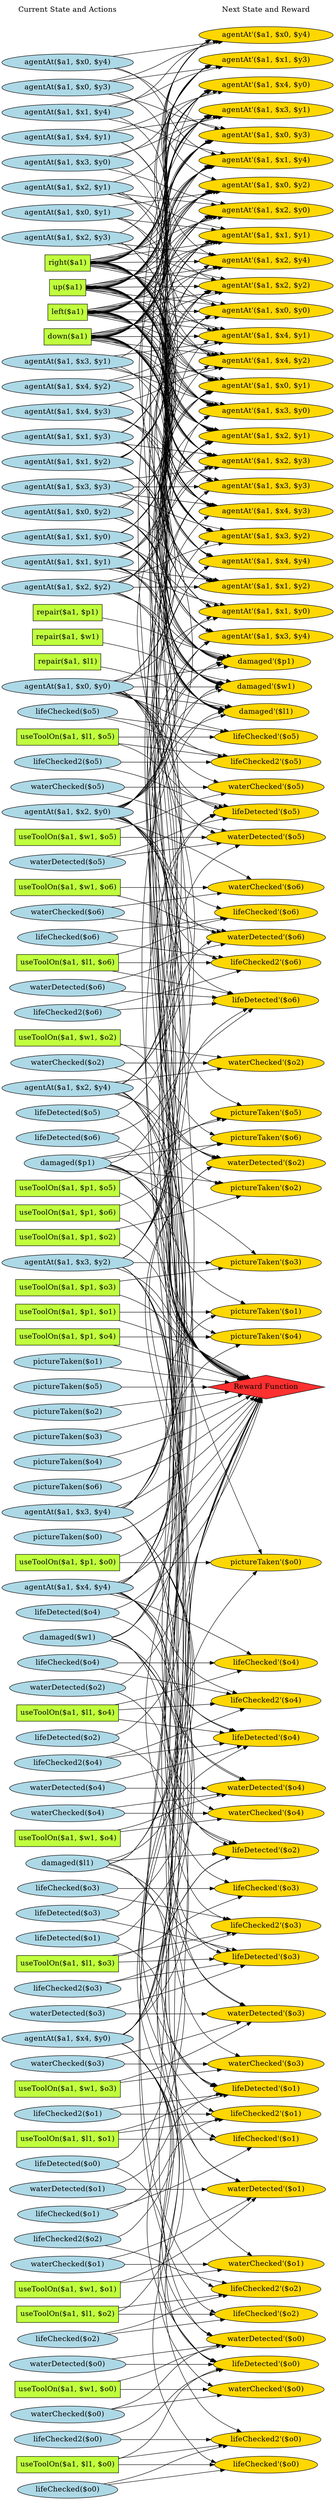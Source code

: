 digraph G {
	graph [bb="0,0,631.35,5380.4",
		fontname=Helvetica,
		fontsize=16,
		rankdir=LR,
		ranksep=2.00,
		ratio=auto,
		size=600
	];
	node [fontsize=16,
		label="\N"
	];
	{
		graph [rank=same];
		"agentAt($a1, $x2, $y3)"		 [color=black,
			fillcolor=lightblue,
			height=0.51069,
			pos="116.67,4108.4",
			shape=ellipse,
			style=filled,
			width=3.2409];
		"waterChecked($o5)"		 [color=black,
			fillcolor=lightblue,
			height=0.51069,
			pos="116.67,1652.4",
			shape=ellipse,
			style=filled,
			width=2.7891];
		"agentAt($a1, $x3, $y0)"		 [color=black,
			fillcolor=lightblue,
			height=0.51069,
			pos="116.67,4053.4",
			shape=ellipse,
			style=filled,
			width=3.2409];
		"down($a1)"		 [color=black,
			fillcolor=olivedrab1,
			height=0.5,
			pos="116.67,4162.4",
			shape=box,
			style=filled,
			width=1.1944];
		"damaged($w1)"		 [color=black,
			fillcolor=lightblue,
			height=0.51069,
			pos="116.67,1434.4",
			shape=ellipse,
			style=filled,
			width=2.2195];
		"waterDetected($o2)"		 [color=black,
			fillcolor=lightblue,
			height=0.51069,
			pos="116.67,289.38",
			shape=ellipse,
			style=filled,
			width=2.7891];
		"pictureTaken($o2)"		 [color=black,
			fillcolor=lightblue,
			height=0.51069,
			pos="116.67,3017.4",
			shape=ellipse,
			style=filled,
			width=2.6713];
		"lifeChecked($o3)"		 [color=black,
			fillcolor=lightblue,
			height=0.51069,
			pos="116.67,2143.4",
			shape=ellipse,
			style=filled,
			width=2.5142];
		"lifeChecked2($o3)"		 [color=black,
			fillcolor=lightblue,
			height=0.51069,
			pos="116.67,2035.4",
			shape=ellipse,
			style=filled,
			width=2.6909];
		"useToolOn($a1, $w1, $o0)"		 [color=black,
			fillcolor=olivedrab1,
			height=0.5,
			pos="116.67,1215.4",
			shape=box,
			style=filled,
			width=2.625];
		"agentAt($a1, $x0, $y0)"		 [color=black,
			fillcolor=lightblue,
			height=0.51069,
			pos="116.67,4598.4",
			shape=ellipse,
			style=filled,
			width=3.2409];
		"agentAt($a1, $x2, $y4)"		 [color=black,
			fillcolor=lightblue,
			height=0.51069,
			pos="116.67,2852.4",
			shape=ellipse,
			style=filled,
			width=3.2409];
		"lifeDetected($o6)"		 [color=black,
			fillcolor=lightblue,
			height=0.51069,
			pos="116.67,3343.4",
			shape=ellipse,
			style=filled,
			width=2.5142];
		"useToolOn($a1, $p1, $o0)"		 [color=black,
			fillcolor=olivedrab1,
			height=0.5,
			pos="116.67,2469.4",
			shape=box,
			style=filled,
			width=2.5833];
		"waterDetected($o3)"		 [color=black,
			fillcolor=lightblue,
			height=0.51069,
			pos="116.67,1980.4",
			shape=ellipse,
			style=filled,
			width=2.7891];
		"pictureTaken($o1)"		 [color=black,
			fillcolor=lightblue,
			height=0.51069,
			pos="116.67,2962.4",
			shape=ellipse,
			style=filled,
			width=2.6713];
		"waterChecked($o4)"		 [color=black,
			fillcolor=lightblue,
			height=0.51069,
			pos="116.67,724.38",
			shape=ellipse,
			style=filled,
			width=2.7891];
		"lifeChecked($o4)"		 [color=black,
			fillcolor=lightblue,
			height=0.51069,
			pos="116.67,834.38",
			shape=ellipse,
			style=filled,
			width=2.5142];
		"useToolOn($a1, $w1, $o1)"		 [color=black,
			fillcolor=olivedrab1,
			height=0.5,
			pos="116.67,616.38",
			shape=box,
			style=filled,
			width=2.625];
		"lifeChecked2($o2)"		 [color=black,
			fillcolor=lightblue,
			height=0.51069,
			pos="116.67,452.38",
			shape=ellipse,
			style=filled,
			width=2.6909];
		"right($a1)"		 [color=black,
			fillcolor=olivedrab1,
			height=0.5,
			pos="116.67,4324.4",
			shape=box,
			style=filled,
			width=1.125];
		"agentAt($a1, $x2, $y1)"		 [color=black,
			fillcolor=lightblue,
			height=0.51069,
			pos="116.67,4378.4",
			shape=ellipse,
			style=filled,
			width=3.2409];
		"lifeDetected($o1)"		 [color=black,
			fillcolor=lightblue,
			height=0.51069,
			pos="116.67,1052.4",
			shape=ellipse,
			style=filled,
			width=2.5142];
		"useToolOn($a1, $p1, $o5)"		 [color=black,
			fillcolor=olivedrab1,
			height=0.5,
			pos="116.67,3451.4",
			shape=box,
			style=filled,
			width=2.5833];
		"useToolOn($a1, $l1, $o5)"		 [color=black,
			fillcolor=olivedrab1,
			height=0.5,
			pos="116.67,5254.4",
			shape=box,
			style=filled,
			width=2.5278];
		"waterDetected($o0)"		 [color=black,
			fillcolor=lightblue,
			height=0.51069,
			pos="116.67,1379.4",
			shape=ellipse,
			style=filled,
			width=2.7891];
		"Current State and Actions"		 [color=black,
			fillcolor=white,
			height=0.5,
			pos="116.67,5362.4",
			shape=plaintext,
			style=bold,
			width=2.5139];
		"agentAt($a1, $x3, $y2)"		 [color=black,
			fillcolor=lightblue,
			height=0.51069,
			pos="116.67,3180.4",
			shape=ellipse,
			style=filled,
			width=3.2409];
		"lifeChecked($o0)"		 [color=black,
			fillcolor=lightblue,
			height=0.51069,
			pos="116.67,997.38",
			shape=ellipse,
			style=filled,
			width=2.5142];
		"useToolOn($a1, $w1, $o2)"		 [color=black,
			fillcolor=olivedrab1,
			height=0.5,
			pos="116.67,180.38",
			shape=box,
			style=filled,
			width=2.625];
		"pictureTaken($o5)"		 [color=black,
			fillcolor=lightblue,
			height=0.51069,
			pos="116.67,2797.4",
			shape=ellipse,
			style=filled,
			width=2.6713];
		"agentAt($a1, $x1, $y3)"		 [color=black,
			fillcolor=lightblue,
			height=0.51069,
			pos="116.67,4763.4",
			shape=ellipse,
			style=filled,
			width=3.2409];
		"lifeChecked2($o1)"		 [color=black,
			fillcolor=lightblue,
			height=0.51069,
			pos="116.67,126.38",
			shape=ellipse,
			style=filled,
			width=2.6909];
		"agentAt($a1, $x2, $y2)"		 [color=black,
			fillcolor=lightblue,
			height=0.51069,
			pos="116.67,4653.4",
			shape=ellipse,
			style=filled,
			width=3.2409];
		"waterChecked($o6)"		 [color=black,
			fillcolor=lightblue,
			height=0.51069,
			pos="116.67,2198.4",
			shape=ellipse,
			style=filled,
			width=2.7891];
		"agentAt($a1, $x3, $y1)"		 [color=black,
			fillcolor=lightblue,
			height=0.51069,
			pos="116.67,3998.4",
			shape=ellipse,
			style=filled,
			width=3.2409];
		"useToolOn($a1, $p1, $o6)"		 [color=black,
			fillcolor=olivedrab1,
			height=0.5,
			pos="116.67,3397.4",
			shape=box,
			style=filled,
			width=2.5833];
		"lifeDetected($o0)"		 [color=black,
			fillcolor=lightblue,
			height=0.51069,
			pos="116.67,1817.4",
			shape=ellipse,
			style=filled,
			width=2.5142];
		"useToolOn($a1, $l1, $o6)"		 [color=black,
			fillcolor=olivedrab1,
			height=0.5,
			pos="116.67,3559.4",
			shape=box,
			style=filled,
			width=2.5278];
		"waterDetected($o1)"		 [color=black,
			fillcolor=lightblue,
			height=0.51069,
			pos="116.67,507.38",
			shape=ellipse,
			style=filled,
			width=2.7891];
		"pictureTaken($o3)"		 [color=black,
			fillcolor=lightblue,
			height=0.51069,
			pos="116.67,2742.4",
			shape=ellipse,
			style=filled,
			width=2.6713];
		"lifeChecked($o1)"		 [color=black,
			fillcolor=lightblue,
			height=0.51069,
			pos="116.67,18.385",
			shape=ellipse,
			style=filled,
			width=2.5142];
		"useToolOn($a1, $w1, $o3)"		 [color=black,
			fillcolor=olivedrab1,
			height=0.5,
			pos="116.67,1871.4",
			shape=box,
			style=filled,
			width=2.625];
		"lifeChecked($o2)"		 [color=black,
			fillcolor=lightblue,
			height=0.51069,
			pos="116.67,344.38",
			shape=ellipse,
			style=filled,
			width=2.5142];
		"pictureTaken($o4)"		 [color=black,
			fillcolor=lightblue,
			height=0.51069,
			pos="116.67,2577.4",
			shape=ellipse,
			style=filled,
			width=2.6713];
		"agentAt($a1, $x4, $y0)"		 [color=black,
			fillcolor=lightblue,
			height=0.51069,
			pos="116.67,1762.4",
			shape=ellipse,
			style=filled,
			width=3.2409];
		"lifeChecked2($o0)"		 [color=black,
			fillcolor=lightblue,
			height=0.51069,
			pos="116.67,1324.4",
			shape=ellipse,
			style=filled,
			width=2.6909];
		"agentAt($a1, $x1, $y4)"		 [color=black,
			fillcolor=lightblue,
			height=0.51069,
			pos="116.67,4433.4",
			shape=ellipse,
			style=filled,
			width=3.2409];
		"useToolOn($a1, $p1, $o3)"		 [color=black,
			fillcolor=olivedrab1,
			height=0.5,
			pos="116.67,3289.4",
			shape=box,
			style=filled,
			width=2.5833];
		"lifeDetected($o3)"		 [color=black,
			fillcolor=lightblue,
			height=0.51069,
			pos="116.67,2361.4",
			shape=ellipse,
			style=filled,
			width=2.5142];
		"agentAt($a1, $x3, $y4)"		 [color=black,
			fillcolor=lightblue,
			height=0.51069,
			pos="116.67,2306.4",
			shape=ellipse,
			style=filled,
			width=3.2409];
		"waterChecked($o1)"		 [color=black,
			fillcolor=lightblue,
			height=0.51069,
			pos="116.67,562.38",
			shape=ellipse,
			style=filled,
			width=2.7891];
		"useToolOn($a1, $w1, $o4)"		 [color=black,
			fillcolor=olivedrab1,
			height=0.5,
			pos="116.67,670.38",
			shape=box,
			style=filled,
			width=2.625];
		"waterDetected($o6)"		 [color=black,
			fillcolor=lightblue,
			height=0.51069,
			pos="116.67,2907.4",
			shape=ellipse,
			style=filled,
			width=2.7891];
		"repair($a1, $w1)"		 [color=black,
			fillcolor=olivedrab1,
			height=0.5,
			pos="116.67,5092.4",
			shape=box,
			style=filled,
			width=1.6944];
		"useToolOn($a1, $l1, $o2)"		 [color=black,
			fillcolor=olivedrab1,
			height=0.5,
			pos="116.67,398.38",
			shape=box,
			style=filled,
			width=2.5278];
		"agentAt($a1, $x1, $y1)"		 [color=black,
			fillcolor=lightblue,
			height=0.51069,
			pos="116.67,4873.4",
			shape=ellipse,
			style=filled,
			width=3.2409];
		"agentAt($a1, $x4, $y1)"		 [color=black,
			fillcolor=lightblue,
			height=0.51069,
			pos="116.67,3943.4",
			shape=ellipse,
			style=filled,
			width=3.2409];
		"agentAt($a1, $x0, $y4)"		 [color=black,
			fillcolor=lightblue,
			height=0.51069,
			pos="116.67,4488.4",
			shape=ellipse,
			style=filled,
			width=3.2409];
		"up($a1)"		 [color=black,
			fillcolor=olivedrab1,
			height=0.5,
			pos="116.67,4270.4",
			shape=box,
			style=filled,
			width=0.93056];
		"lifeDetected($o2)"		 [color=black,
			fillcolor=lightblue,
			height=0.51069,
			pos="116.67,1107.4",
			shape=ellipse,
			style=filled,
			width=2.5142];
		"useToolOn($a1, $p1, $o4)"		 [color=black,
			fillcolor=olivedrab1,
			height=0.5,
			pos="116.67,2415.4",
			shape=box,
			style=filled,
			width=2.5833];
		"useToolOn($a1, $l1, $o4)"		 [color=black,
			fillcolor=olivedrab1,
			height=0.5,
			pos="116.67,888.38",
			shape=box,
			style=filled,
			width=2.5278];
		"waterChecked($o0)"		 [color=black,
			fillcolor=lightblue,
			height=0.51069,
			pos="116.67,1269.4",
			shape=ellipse,
			style=filled,
			width=2.7891];
		"agentAt($a1, $x2, $y0)"		 [color=black,
			fillcolor=lightblue,
			height=0.51069,
			pos="116.67,3778.4",
			shape=ellipse,
			style=filled,
			width=3.2409];
		"agentAt($a1, $x3, $y3)"		 [color=black,
			fillcolor=lightblue,
			height=0.51069,
			pos="116.67,3833.4",
			shape=ellipse,
			style=filled,
			width=3.2409];
		"pictureTaken($o6)"		 [color=black,
			fillcolor=lightblue,
			height=0.51069,
			pos="116.67,2687.4",
			shape=ellipse,
			style=filled,
			width=2.6713];
		"useToolOn($a1, $l1, $o3)"		 [color=black,
			fillcolor=olivedrab1,
			height=0.5,
			pos="116.67,2089.4",
			shape=box,
			style=filled,
			width=2.5278];
		"useToolOn($a1, $w1, $o5)"		 [color=black,
			fillcolor=olivedrab1,
			height=0.5,
			pos="116.67,1543.4",
			shape=box,
			style=filled,
			width=2.625];
		"agentAt($a1, $x4, $y2)"		 [color=black,
			fillcolor=lightblue,
			height=0.51069,
			pos="116.67,3888.4",
			shape=ellipse,
			style=filled,
			width=3.2409];
		"agentAt($a1, $x1, $y2)"		 [color=black,
			fillcolor=lightblue,
			height=0.51069,
			pos="116.67,4983.4",
			shape=ellipse,
			style=filled,
			width=3.2409];
		"agentAt($a1, $x0, $y3)"		 [color=black,
			fillcolor=lightblue,
			height=0.51069,
			pos="116.67,4543.4",
			shape=ellipse,
			style=filled,
			width=3.2409];
		"left($a1)"		 [color=black,
			fillcolor=olivedrab1,
			height=0.5,
			pos="116.67,4216.4",
			shape=box,
			style=filled,
			width=0.98611];
		"lifeDetected($o5)"		 [color=black,
			fillcolor=lightblue,
			height=0.51069,
			pos="116.67,3668.4",
			shape=ellipse,
			style=filled,
			width=2.5142];
		"useToolOn($a1, $p1, $o1)"		 [color=black,
			fillcolor=olivedrab1,
			height=0.5,
			pos="116.67,2523.4",
			shape=box,
			style=filled,
			width=2.5833];
		"repair($a1, $l1)"		 [color=black,
			fillcolor=olivedrab1,
			height=0.5,
			pos="116.67,5146.4",
			shape=box,
			style=filled,
			width=1.6111];
		"lifeChecked2($o6)"		 [color=black,
			fillcolor=lightblue,
			height=0.51069,
			pos="116.67,3505.4",
			shape=ellipse,
			style=filled,
			width=2.6909];
		"pictureTaken($o0)"		 [color=black,
			fillcolor=lightblue,
			height=0.51069,
			pos="116.67,2632.4",
			shape=ellipse,
			style=filled,
			width=2.6713];
		"damaged($l1)"		 [color=black,
			fillcolor=lightblue,
			height=0.51069,
			pos="116.67,1707.4",
			shape=ellipse,
			style=filled,
			width=2.082];
		"waterChecked($o3)"		 [color=black,
			fillcolor=lightblue,
			height=0.51069,
			pos="116.67,1925.4",
			shape=ellipse,
			style=filled,
			width=2.7891];
		"damaged($p1)"		 [color=black,
			fillcolor=lightblue,
			height=0.51069,
			pos="116.67,3235.4",
			shape=ellipse,
			style=filled,
			width=2.1606];
		"lifeChecked($o5)"		 [color=black,
			fillcolor=lightblue,
			height=0.51069,
			pos="116.67,5308.4",
			shape=ellipse,
			style=filled,
			width=2.5142];
		"useToolOn($a1, $l1, $o0)"		 [color=black,
			fillcolor=olivedrab1,
			height=0.5,
			pos="116.67,1161.4",
			shape=box,
			style=filled,
			width=2.5278];
		"useToolOn($a1, $w1, $o6)"		 [color=black,
			fillcolor=olivedrab1,
			height=0.5,
			pos="116.67,2252.4",
			shape=box,
			style=filled,
			width=2.625];
		"agentAt($a1, $x4, $y3)"		 [color=black,
			fillcolor=lightblue,
			height=0.51069,
			pos="116.67,3723.4",
			shape=ellipse,
			style=filled,
			width=3.2409];
		"waterDetected($o4)"		 [color=black,
			fillcolor=lightblue,
			height=0.51069,
			pos="116.67,779.38",
			shape=ellipse,
			style=filled,
			width=2.7891];
		"lifeChecked2($o5)"		 [color=black,
			fillcolor=lightblue,
			height=0.51069,
			pos="116.67,4928.4",
			shape=ellipse,
			style=filled,
			width=2.6909];
		"agentAt($a1, $x0, $y2)"		 [color=black,
			fillcolor=lightblue,
			height=0.51069,
			pos="116.67,5038.4",
			shape=ellipse,
			style=filled,
			width=3.2409];
		"repair($a1, $p1)"		 [color=black,
			fillcolor=olivedrab1,
			height=0.5,
			pos="116.67,5200.4",
			shape=box,
			style=filled,
			width=1.6528];
		"useToolOn($a1, $p1, $o2)"		 [color=black,
			fillcolor=olivedrab1,
			height=0.5,
			pos="116.67,3071.4",
			shape=box,
			style=filled,
			width=2.5833];
		"lifeDetected($o4)"		 [color=black,
			fillcolor=lightblue,
			height=0.51069,
			pos="116.67,1597.4",
			shape=ellipse,
			style=filled,
			width=2.5142];
		"waterChecked($o2)"		 [color=black,
			fillcolor=lightblue,
			height=0.51069,
			pos="116.67,234.38",
			shape=ellipse,
			style=filled,
			width=2.7891];
		"useToolOn($a1, $l1, $o1)"		 [color=black,
			fillcolor=olivedrab1,
			height=0.5,
			pos="116.67,72.385",
			shape=box,
			style=filled,
			width=2.5278];
		"waterDetected($o5)"		 [color=black,
			fillcolor=lightblue,
			height=0.51069,
			pos="116.67,3125.4",
			shape=ellipse,
			style=filled,
			width=2.7891];
		"agentAt($a1, $x4, $y4)"		 [color=black,
			fillcolor=lightblue,
			height=0.51069,
			pos="116.67,1489.4",
			shape=ellipse,
			style=filled,
			width=3.2409];
		"lifeChecked($o6)"		 [color=black,
			fillcolor=lightblue,
			height=0.51069,
			pos="116.67,3613.4",
			shape=ellipse,
			style=filled,
			width=2.5142];
		"lifeChecked2($o4)"		 [color=black,
			fillcolor=lightblue,
			height=0.51069,
			pos="116.67,942.38",
			shape=ellipse,
			style=filled,
			width=2.6909];
		"agentAt($a1, $x1, $y0)"		 [color=black,
			fillcolor=lightblue,
			height=0.51069,
			pos="116.67,4818.4",
			shape=ellipse,
			style=filled,
			width=3.2409];
		"agentAt($a1, $x0, $y1)"		 [color=black,
			fillcolor=lightblue,
			height=0.51069,
			pos="116.67,4708.4",
			shape=ellipse,
			style=filled,
			width=3.2409];
	}
	{
		graph [rank=same];
		"lifeDetected'($o6)"		 [color=black,
			fillcolor=gold1,
			height=0.51069,
			pos="504.35,3235.4",
			shape=ellipse,
			style=filled,
			width=2.5731];
		"pictureTaken'($o1)"		 [color=black,
			fillcolor=gold1,
			height=0.51069,
			pos="504.35,2551.4",
			shape=ellipse,
			style=filled,
			width=2.7302];
		"agentAt'($a1, $x0, $y2)"		 [color=black,
			fillcolor=gold1,
			height=0.51069,
			pos="504.35,4720.4",
			shape=ellipse,
			style=filled,
			width=3.2998];
		"agentAt'($a1, $x3, $y1)"		 [color=black,
			fillcolor=gold1,
			height=0.51069,
			pos="504.35,4005.4",
			shape=ellipse,
			style=filled,
			width=3.2998];
		"lifeChecked2'($o4)"		 [color=black,
			fillcolor=gold1,
			height=0.51069,
			pos="504.35,942.38",
			shape=ellipse,
			style=filled,
			width=2.7499];
		"waterChecked'($o0)"		 [color=black,
			fillcolor=gold1,
			height=0.51069,
			pos="504.35,1270.4",
			shape=ellipse,
			style=filled,
			width=2.8481];
		"waterDetected'($o6)"		 [color=black,
			fillcolor=gold1,
			height=0.51069,
			pos="504.35,2252.4",
			shape=ellipse,
			style=filled,
			width=2.8481];
		"Next State and Reward"		 [color=black,
			fillcolor=white,
			height=0.5,
			pos="504.35,5362.4",
			shape=plaintext,
			style=bold,
			width=2.25];
		"lifeChecked'($o4)"		 [color=black,
			fillcolor=gold1,
			height=0.51069,
			pos="504.35,887.38",
			shape=ellipse,
			style=filled,
			width=2.5731];
		"agentAt'($a1, $x2, $y4)"		 [color=black,
			fillcolor=gold1,
			height=0.51069,
			pos="504.35,4060.4",
			shape=ellipse,
			style=filled,
			width=3.2998];
		"pictureTaken'($o0)"		 [color=black,
			fillcolor=gold1,
			height=0.51069,
			pos="504.35,2441.4",
			shape=ellipse,
			style=filled,
			width=2.7302];
		"lifeDetected'($o5)"		 [color=black,
			fillcolor=gold1,
			height=0.51069,
			pos="504.35,4115.4",
			shape=ellipse,
			style=filled,
			width=2.5731];
		"agentAt'($a1, $x0, $y3)"		 [color=black,
			fillcolor=gold1,
			height=0.51069,
			pos="504.35,4665.4",
			shape=ellipse,
			style=filled,
			width=3.2998];
		"agentAt'($a1, $x3, $y0)"		 [color=black,
			fillcolor=gold1,
			height=0.51069,
			pos="504.35,3840.4",
			shape=ellipse,
			style=filled,
			width=3.2998];
		"lifeChecked2'($o3)"		 [color=black,
			fillcolor=gold1,
			height=0.51069,
			pos="504.35,2090.4",
			shape=ellipse,
			style=filled,
			width=2.7499];
		"lifeChecked'($o3)"		 [color=black,
			fillcolor=gold1,
			height=0.51069,
			pos="504.35,2145.4",
			shape=ellipse,
			style=filled,
			width=2.5731];
		"lifeChecked2'($o6)"		 [color=black,
			fillcolor=gold1,
			height=0.51069,
			pos="504.35,3400.4",
			shape=ellipse,
			style=filled,
			width=2.7499];
		"pictureTaken'($o3)"		 [color=black,
			fillcolor=gold1,
			height=0.51069,
			pos="504.35,3180.4",
			shape=ellipse,
			style=filled,
			width=2.7302];
		"agentAt'($a1, $x0, $y0)"		 [color=black,
			fillcolor=gold1,
			height=0.51069,
			pos="504.35,4610.4",
			shape=ellipse,
			style=filled,
			width=3.2998];
		"waterChecked'($o6)"		 [color=black,
			fillcolor=gold1,
			height=0.51069,
			pos="504.35,2496.4",
			shape=ellipse,
			style=filled,
			width=2.8481];
		"waterDetected'($o0)"		 [color=black,
			fillcolor=gold1,
			height=0.51069,
			pos="504.35,1379.4",
			shape=ellipse,
			style=filled,
			width=2.8481];
		"lifeChecked'($o6)"		 [color=black,
			fillcolor=gold1,
			height=0.51069,
			pos="504.35,3455.4",
			shape=ellipse,
			style=filled,
			width=2.5731];
		"agentAt'($a1, $x1, $y1)"		 [color=black,
			fillcolor=gold1,
			height=0.51069,
			pos="504.35,4830.4",
			shape=ellipse,
			style=filled,
			width=3.2998];
		"agentAt'($a1, $x1, $y0)"		 [color=black,
			fillcolor=gold1,
			height=0.51069,
			pos="504.35,4500.4",
			shape=ellipse,
			style=filled,
			width=3.2998];
		"lifeChecked2'($o5)"		 [color=black,
			fillcolor=gold1,
			height=0.51069,
			pos="504.35,5152.4",
			shape=ellipse,
			style=filled,
			width=2.7499];
		"pictureTaken'($o2)"		 [color=black,
			fillcolor=gold1,
			height=0.51069,
			pos="504.35,3071.4",
			shape=ellipse,
			style=filled,
			width=2.7302];
		"agentAt'($a1, $x0, $y1)"		 [color=black,
			fillcolor=gold1,
			height=0.51069,
			pos="504.35,4775.4",
			shape=ellipse,
			style=filled,
			width=3.2998];
		"agentAt'($a1, $x4, $y4)"		 [color=black,
			fillcolor=gold1,
			height=0.51069,
			pos="504.35,3565.4",
			shape=ellipse,
			style=filled,
			width=3.2998];
		"damaged'($w1)"		 [color=black,
			fillcolor=gold1,
			height=0.51069,
			pos="504.35,4940.4",
			shape=ellipse,
			style=filled,
			width=2.2785];
		"waterChecked'($o5)"		 [color=black,
			fillcolor=gold1,
			height=0.51069,
			pos="504.35,1679.4",
			shape=ellipse,
			style=filled,
			width=2.8481];
		"waterDetected'($o1)"		 [color=black,
			fillcolor=gold1,
			height=0.51069,
			pos="504.35,588.38",
			shape=ellipse,
			style=filled,
			width=2.8481];
		"lifeChecked'($o5)"		 [color=black,
			fillcolor=gold1,
			height=0.51069,
			pos="504.35,5254.4",
			shape=ellipse,
			style=filled,
			width=2.5731];
		"lifeChecked'($o0)"		 [color=black,
			fillcolor=gold1,
			height=0.51069,
			pos="504.35,1160.4",
			shape=ellipse,
			style=filled,
			width=2.5731];
		"damaged'($l1)"		 [color=black,
			fillcolor=gold1,
			height=0.51069,
			pos="504.35,4995.4",
			shape=ellipse,
			style=filled,
			width=2.141];
		"pictureTaken'($o5)"		 [color=black,
			fillcolor=gold1,
			height=0.51069,
			pos="504.35,3345.4",
			shape=ellipse,
			style=filled,
			width=2.7302];
		"agentAt'($a1, $x2, $y0)"		 [color=black,
			fillcolor=gold1,
			height=0.51069,
			pos="504.35,4225.4",
			shape=ellipse,
			style=filled,
			width=3.2998];
		"damaged'($p1)"		 [color=black,
			fillcolor=gold1,
			height=0.51069,
			pos="504.35,5050.4",
			shape=ellipse,
			style=filled,
			width=2.2195];
		"lifeChecked2'($o0)"		 [color=black,
			fillcolor=gold1,
			height=0.51069,
			pos="504.35,1215.4",
			shape=ellipse,
			style=filled,
			width=2.7499];
		"agentAt'($a1, $x4, $y3)"		 [color=black,
			fillcolor=gold1,
			height=0.51069,
			pos="504.35,3675.4",
			shape=ellipse,
			style=filled,
			width=3.2998];
		"waterChecked'($o4)"		 [color=black,
			fillcolor=gold1,
			height=0.51069,
			pos="504.35,724.38",
			shape=ellipse,
			style=filled,
			width=2.8481];
		"waterDetected'($o2)"		 [color=black,
			fillcolor=gold1,
			height=0.51069,
			pos="504.35,316.38",
			shape=ellipse,
			style=filled,
			width=2.8481];
		"Reward Function"		 [color=black,
			fillcolor=firebrick1,
			height=0.72222,
			pos="504.35,2742.4",
			shape=diamond,
			style=filled,
			width=3.5278];
		"agentAt'($a1, $x1, $y3)"		 [color=black,
			fillcolor=gold1,
			height=0.51069,
			pos="504.35,4555.4",
			shape=ellipse,
			style=filled,
			width=3.2998];
		"lifeDetected'($o1)"		 [color=black,
			fillcolor=gold1,
			height=0.51069,
			pos="504.35,206.38",
			shape=ellipse,
			style=filled,
			width=2.5731];
		"pictureTaken'($o4)"		 [color=black,
			fillcolor=gold1,
			height=0.51069,
			pos="504.35,2386.4",
			shape=ellipse,
			style=filled,
			width=2.7302];
		"agentAt'($a1, $x2, $y1)"		 [color=black,
			fillcolor=gold1,
			height=0.51069,
			pos="504.35,4280.4",
			shape=ellipse,
			style=filled,
			width=3.2998];
		"waterDetected'($o3)"		 [color=black,
			fillcolor=gold1,
			height=0.51069,
			pos="504.35,1898.4",
			shape=ellipse,
			style=filled,
			width=2.8481];
		"agentAt'($a1, $x3, $y4)"		 [color=black,
			fillcolor=gold1,
			height=0.51069,
			pos="504.35,3510.4",
			shape=ellipse,
			style=filled,
			width=3.2998];
		"agentAt'($a1, $x4, $y2)"		 [color=black,
			fillcolor=gold1,
			height=0.51069,
			pos="504.35,3730.4",
			shape=ellipse,
			style=filled,
			width=3.2998];
		"waterChecked'($o3)"		 [color=black,
			fillcolor=gold1,
			height=0.51069,
			pos="504.35,1953.4",
			shape=ellipse,
			style=filled,
			width=2.8481];
		"agentAt'($a1, $x1, $y2)"		 [color=black,
			fillcolor=gold1,
			height=0.51069,
			pos="504.35,4885.4",
			shape=ellipse,
			style=filled,
			width=3.2998];
		"lifeDetected'($o0)"		 [color=black,
			fillcolor=gold1,
			height=0.51069,
			pos="504.35,1488.4",
			shape=ellipse,
			style=filled,
			width=2.5731];
		"agentAt'($a1, $x0, $y4)"		 [color=black,
			fillcolor=gold1,
			height=0.51069,
			pos="504.35,4445.4",
			shape=ellipse,
			style=filled,
			width=3.2998];
		"lifeDetected'($o4)"		 [color=black,
			fillcolor=gold1,
			height=0.51069,
			pos="504.35,1051.4",
			shape=ellipse,
			style=filled,
			width=2.5731];
		"lifeChecked2'($o2)"		 [color=black,
			fillcolor=gold1,
			height=0.51069,
			pos="504.35,452.38",
			shape=ellipse,
			style=filled,
			width=2.7499];
		"waterDetected'($o4)"		 [color=black,
			fillcolor=gold1,
			height=0.51069,
			pos="504.35,779.38",
			shape=ellipse,
			style=filled,
			width=2.8481];
		"agentAt'($a1, $x4, $y1)"		 [color=black,
			fillcolor=gold1,
			height=0.51069,
			pos="504.35,3785.4",
			shape=ellipse,
			style=filled,
			width=3.2998];
		"agentAt'($a1, $x3, $y3)"		 [color=black,
			fillcolor=gold1,
			height=0.51069,
			pos="504.35,3620.4",
			shape=ellipse,
			style=filled,
			width=3.2998];
		"waterChecked'($o2)"		 [color=black,
			fillcolor=gold1,
			height=0.51069,
			pos="504.35,261.38",
			shape=ellipse,
			style=filled,
			width=2.8481];
		"agentAt'($a1, $x2, $y2)"		 [color=black,
			fillcolor=gold1,
			height=0.51069,
			pos="504.35,4335.4",
			shape=ellipse,
			style=filled,
			width=3.2998];
		"lifeChecked'($o2)"		 [color=black,
			fillcolor=gold1,
			height=0.51069,
			pos="504.35,397.38",
			shape=ellipse,
			style=filled,
			width=2.5731];
		"lifeDetected'($o3)"		 [color=black,
			fillcolor=gold1,
			height=0.51069,
			pos="504.35,2035.4",
			shape=ellipse,
			style=filled,
			width=2.5731];
		"pictureTaken'($o6)"		 [color=black,
			fillcolor=gold1,
			height=0.51069,
			pos="504.35,3290.4",
			shape=ellipse,
			style=filled,
			width=2.7302];
		"agentAt'($a1, $x3, $y2)"		 [color=black,
			fillcolor=gold1,
			height=0.51069,
			pos="504.35,3950.4",
			shape=ellipse,
			style=filled,
			width=3.2998];
		"lifeChecked2'($o1)"		 [color=black,
			fillcolor=gold1,
			height=0.51069,
			pos="504.35,126.38",
			shape=ellipse,
			style=filled,
			width=2.7499];
		"waterChecked'($o1)"		 [color=black,
			fillcolor=gold1,
			height=0.51069,
			pos="504.35,643.38",
			shape=ellipse,
			style=filled,
			width=2.8481];
		"agentAt'($a1, $x4, $y0)"		 [color=black,
			fillcolor=gold1,
			height=0.51069,
			pos="504.35,3895.4",
			shape=ellipse,
			style=filled,
			width=3.2998];
		"waterDetected'($o5)"		 [color=black,
			fillcolor=gold1,
			height=0.51069,
			pos="504.35,1624.4",
			shape=ellipse,
			style=filled,
			width=2.8481];
		"agentAt'($a1, $x2, $y3)"		 [color=black,
			fillcolor=gold1,
			height=0.51069,
			pos="504.35,4170.4",
			shape=ellipse,
			style=filled,
			width=3.2998];
		"lifeChecked'($o1)"		 [color=black,
			fillcolor=gold1,
			height=0.51069,
			pos="504.35,71.385",
			shape=ellipse,
			style=filled,
			width=2.5731];
		"agentAt'($a1, $x1, $y4)"		 [color=black,
			fillcolor=gold1,
			height=0.51069,
			pos="504.35,4390.4",
			shape=ellipse,
			style=filled,
			width=3.2998];
		"lifeDetected'($o2)"		 [color=black,
			fillcolor=gold1,
			height=0.51069,
			pos="504.35,520.38",
			shape=ellipse,
			style=filled,
			width=2.5731];
	}
	"agentAt($a1, $x2, $y3)" -> "agentAt'($a1, $x2, $y4)"	 [color=black,
		pos="e,411.27,4071.8 209.07,4097 266.77,4089.8 341.4,4080.5 401.07,4073.1",
		style=solid];
	"agentAt($a1, $x2, $y3)" -> "agentAt'($a1, $x1, $y3)"	 [color=black,
		pos="e,406.9,4544.8 207.98,4119.9 217.23,4123.8 225.93,4128.8 233.35,4135.4 372.39,4258.3 237.65,4405.2 377.35,4527.4 383.39,4532.7 390.22,\
4537 397.49,4540.6",
		style=solid];
	"agentAt($a1, $x2, $y3)" -> "agentAt'($a1, $x3, $y3)"	 [color=black,
		pos="e,406.37,3630.9 207.06,4096.8 216.69,4092.7 225.74,4087.4 233.35,4080.4 382.35,3943.4 227.05,3783.9 377.35,3648.4 383.25,3643.1 \
389.95,3638.7 397.09,3635.1",
		style=solid];
	"agentAt($a1, $x2, $y3)" -> "agentAt'($a1, $x2, $y2)"	 [color=black,
		pos="e,414.41,4323.4 201.45,4121.1 212.64,4124.7 223.6,4129.4 233.35,4135.4 318.26,4187.6 292.15,4255.6 377.35,4307.4 385.82,4312.5 395.13,\
4316.7 404.73,4320.2",
		style=solid];
	"agentAt($a1, $x2, $y3)" -> "agentAt'($a1, $x2, $y3)"	 [color=black,
		pos="e,421.14,4157.2 198.99,4121.5 260.98,4131.4 346.4,4145.2 410.96,4155.5",
		style=solid];
	"waterChecked($o5)" -> "waterChecked'($o5)"	 [color=black,
		pos="e,408.5,1672.7 211.03,1658.9 267.62,1662.9 339.94,1667.9 398.48,1672",
		style=solid];
	"waterChecked($o5)" -> "waterDetected'($o5)"	 [color=black,
		pos="e,408.94,1631.2 210.54,1645.6 267.33,1641.5 340.09,1636.2 398.88,1632",
		style=solid];
	"agentAt($a1, $x3, $y0)" -> "agentAt'($a1, $x3, $y1)"	 [color=black,
		pos="e,411.27,4016.8 209.07,4042 266.77,4034.8 341.4,4025.5 401.07,4018.1",
		style=solid];
	"agentAt($a1, $x3, $y0)" -> "agentAt'($a1, $x3, $y0)"	 [color=black,
		pos="e,415.34,3852.7 198.79,4040.3 210.84,4036.5 222.76,4031.6 233.35,4025.4 314.89,3977.3 295.35,3915.7 377.35,3868.4 386.17,3863.3 \
395.83,3859.1 405.76,3855.7",
		style=solid];
	"agentAt($a1, $x3, $y0)" -> "agentAt'($a1, $x2, $y0)"	 [color=black,
		pos="e,419.51,4212.4 194.95,4067.1 208.12,4070.8 221.39,4075.5 233.35,4081.4 307.06,4117.7 303.29,4161.8 377.35,4197.4 387.5,4202.3 398.52,\
4206.3 409.68,4209.7",
		style=solid];
	"agentAt($a1, $x3, $y0)" -> "agentAt'($a1, $x4, $y0)"	 [color=black,
		pos="e,421.5,3908.6 193.42,4039.4 207.02,4035.7 220.84,4031.1 233.35,4025.4 304.74,3992.9 305.65,3955.2 377.35,3923.4 388.15,3918.6 399.85,\
3914.6 411.61,3911.2",
		style=solid];
	"down($a1)" -> "agentAt'($a1, $x0, $y2)"	 [color=black,
		pos="e,405.73,4710.1 159.76,4162.1 184.17,4164.2 213.85,4170.8 233.35,4189.4 401.79,4349.7 208.05,4533 377.35,4692.4 383.08,4697.8 389.62,\
4702.2 396.63,4705.9",
		style=solid];
	"down($a1)" -> "agentAt'($a1, $x3, $y1)"	 [color=black,
		pos="e,421.5,4018.6 159.89,4156.6 182.38,4152.5 210.12,4145.8 233.35,4135.4 304.87,4103.2 305.65,4065.2 377.35,4033.4 388.15,4028.6 399.85,\
4024.6 411.61,4021.2",
		style=solid];
	"down($a1)" -> "agentAt'($a1, $x2, $y4)"	 [color=black,
		pos="e,431.75,4075 159.93,4153.4 181.93,4148.5 209.21,4142.1 233.35,4135.4 298.19,4117.3 312.41,4106.2 377.35,4088.4 391.57,4084.5 406.81,\
4080.8 421.6,4077.3",
		style=solid];
	"down($a1)" -> "agentAt'($a1, $x0, $y3)"	 [color=black,
		pos="e,406.29,4655 159.83,4162.4 184.11,4164.5 213.63,4171.2 233.35,4189.4 387.15,4331.1 222.79,4496.5 377.35,4637.4 383.23,4642.7 389.9,\
4647.2 397.03,4650.8",
		style=solid];
	"down($a1)" -> "agentAt'($a1, $x3, $y0)"	 [color=black,
		pos="e,409.83,3851.5 159.78,4160.9 183.46,4158.2 212.38,4151.4 233.35,4135.4 340.45,4053.5 269.8,3949.7 377.35,3868.4 384.36,3863.1 392.18,\
3858.7 400.4,3855.2",
		style=solid];
	"down($a1)" -> "agentAt'($a1, $x0, $y0)"	 [color=black,
		pos="e,406.9,4599.8 159.84,4162.7 183.98,4165 213.35,4171.7 233.35,4189.4 372.65,4312.7 237.38,4459.8 377.35,4582.4 383.39,4587.7 390.22,\
4592 397.48,4595.6",
		style=solid];
	"down($a1)" -> "agentAt'($a1, $x1, $y1)"	 [color=black,
		pos="e,404.75,4820.2 159.8,4161.8 184.39,4163.7 214.23,4170.3 233.35,4189.4 431.38,4387.1 178.26,4605.7 377.35,4802.4 382.72,4807.7 388.85,\
4812.1 395.47,4815.7",
		style=solid];
	"down($a1)" -> "agentAt'($a1, $x1, $y0)"	 [color=black,
		pos="e,409.34,4489.3 159.93,4163.7 183.65,4166.4 212.57,4173.1 233.35,4189.4 344.42,4276.4 265.81,4385.9 377.35,4472.4 384.23,4477.7 \
391.93,4482.1 400.04,4485.6",
		style=solid];
	"down($a1)" -> "agentAt'($a1, $x0, $y1)"	 [color=black,
		pos="e,405.22,4765.2 159.94,4161.9 184.41,4163.9 214.1,4170.6 233.35,4189.4 416.55,4368.4 193.2,4569.4 377.35,4747.4 382.83,4752.7 389.08,\
4757.1 395.8,4760.7",
		style=solid];
	"down($a1)" -> "agentAt'($a1, $x4, $y4)"	 [color=black,
		pos="e,405.28,3575.7 159.89,4162.8 184.35,4160.8 214.03,4154.1 233.35,4135.4 412.24,3961.8 197.52,3766 377.35,3593.4 382.85,3588.1 389.11,\
3583.7 395.84,3580.1",
		style=solid];
	"down($a1)" -> "agentAt'($a1, $x2, $y0)"	 [color=black,
		pos="e,422.09,4212.1 159.68,4169.2 219.87,4179.1 332.19,4197.4 412.03,4210.5",
		style=solid];
	"down($a1)" -> "agentAt'($a1, $x4, $y3)"	 [color=black,
		pos="e,406.37,3685.9 159.76,4162.3 184.01,4160.1 213.53,4153.4 233.35,4135.4 382.91,3999 227.05,3838.9 377.35,3703.4 383.25,3698.1 389.95,\
3693.7 397.09,3690.1",
		style=solid];
	"down($a1)" -> "agentAt'($a1, $x1, $y3)"	 [color=black,
		pos="e,407.9,4544.6 159.79,4163.1 183.76,4165.6 212.98,4172.3 233.35,4189.4 358.37,4294.4 251.76,4423 377.35,4527.4 383.72,4532.7 390.88,\
4537 398.46,4540.6",
		style=solid];
	"down($a1)" -> "agentAt'($a1, $x2, $y1)"	 [color=black,
		pos="e,428.41,4266.2 159.68,4170.3 181.86,4174.9 209.37,4181.4 233.35,4189.4 299.64,4211.4 310.94,4230.7 377.35,4252.4 390.46,4256.7 \
404.55,4260.5 418.39,4263.9",
		style=solid];
	"down($a1)" -> "agentAt'($a1, $x3, $y4)"	 [color=black,
		pos="e,404.79,3520.6 159.76,4163 184.33,4161 214.17,4154.4 233.35,4135.4 427.06,3943.1 182.61,3729.6 377.35,3538.4 382.73,3533.1 388.88,\
3528.7 395.5,3525.1",
		style=solid];
	"down($a1)" -> "agentAt'($a1, $x4, $y2)"	 [color=black,
		pos="e,407.31,3741 159.75,4162 183.86,4159.6 213.23,4152.9 233.35,4135.4 368.47,4017.4 241.59,3875.6 377.35,3758.4 383.49,3753.1 390.41,\
3748.7 397.78,3745.1",
		style=solid];
	"down($a1)" -> "agentAt'($a1, $x1, $y2)"	 [color=black,
		pos="e,404.61,4875.3 159.93,4161.6 184.56,4163.5 214.41,4170.1 233.35,4189.4 446.27,4406 163.27,4641.9 377.35,4857.4 382.67,4862.7 388.77,\
4867.2 395.35,4870.8",
		style=solid];
	"down($a1)" -> "agentAt'($a1, $x0, $y4)"	 [color=black,
		pos="e,411.26,4433.9 159.93,4164.5 183.37,4167.4 212.01,4174.2 233.35,4189.4 331,4258.9 279.32,4348.4 377.35,4417.4 384.82,4422.6 393.1,\
4426.9 401.75,4430.4",
		style=solid];
	"down($a1)" -> "agentAt'($a1, $x4, $y1)"	 [color=black,
		pos="e,408.35,3796.2 159.68,4161.5 183.61,4159 212.82,4152.3 233.35,4135.4 354.27,4035.6 255.89,3912.5 377.35,3813.4 383.9,3808 391.25,\
3803.7 399.04,3800.1",
		style=solid];
	"down($a1)" -> "agentAt'($a1, $x3, $y3)"	 [color=black,
		pos="e,405.8,3630.7 159.7,4162.6 184.09,4160.5 213.77,4153.9 233.35,4135.4 397.52,3980.5 212.35,3802.4 377.35,3648.4 383.1,3643 389.66,\
3638.6 396.68,3634.9",
		style=solid];
	"down($a1)" -> "agentAt'($a1, $x2, $y2)"	 [color=black,
		pos="e,419.46,4322.5 159.92,4167.5 182.55,4171.4 210.41,4178.1 233.35,4189.4 307.56,4226 302.93,4271.2 377.35,4307.4 387.48,4312.3 398.49,\
4316.4 409.64,4319.7",
		style=solid];
	"down($a1)" -> "agentAt'($a1, $x3, $y2)"	 [color=black,
		pos="e,415.34,3962.7 159.78,4158.7 182.77,4155.2 211,4148.4 233.35,4135.4 315.09,4087.6 295.35,4025.7 377.35,3978.4 386.17,3973.3 395.83,\
3969.1 405.76,3965.7",
		style=solid];
	"down($a1)" -> "agentAt'($a1, $x4, $y0)"	 [color=black,
		pos="e,411.81,3907 159.74,4160 183.12,4157 211.76,4150.2 233.35,4135.4 327.24,4070.9 283.11,3987.4 377.35,3923.4 384.97,3918.2 393.4,\
3914 402.17,3910.5",
		style=solid];
	"down($a1)" -> "agentAt'($a1, $x2, $y3)"	 [color=black,
		pos="e,386.37,4168 159.68,4163.3 211.34,4164.3 301.4,4166.2 376.37,4167.8",
		style=solid];
	"down($a1)" -> "agentAt'($a1, $x1, $y4)"	 [color=black,
		pos="e,414.06,4378.3 159.76,4165.6 182.87,4169 211.23,4175.7 233.35,4189.4 318.48,4241.9 291.94,4310.3 377.35,4362.4 385.74,4367.5 394.96,\
4371.7 404.47,4375.1",
		style=solid];
	"damaged($w1)" -> "waterDetected'($o6)"	 [color=black,
		pos="e,460.33,2235.7 193.25,1439.8 208.21,1444.2 222.59,1451.2 233.35,1462.4 456.72,1694.3 194.85,1907.1 377.35,2172.4 395.41,2198.6 \
425.2,2218.1 451.28,2231.3",
		style=solid];
	"damaged($w1)" -> "waterDetected'($o0)"	 [color=black,
		pos="e,423.45,1390.8 185.29,1424.7 248.61,1415.7 343.66,1402.2 413.36,1392.2",
		style=solid];
	"damaged($w1)" -> "damaged'($w1)"	 [color=black,
		pos="e,422.56,4938.3 194.63,1438.6 209.51,1443 223.51,1450.4 233.35,1462.4 476.83,1758.9 131.08,4618.2 377.35,4912.4 386.64,4923.5 399.26,\
4930.8 412.94,4935.4",
		style=solid];
	"damaged($w1)" -> "waterDetected'($o1)"	 [color=black,
		pos="e,410.31,595.8 193.42,1429.1 208.37,1424.7 222.71,1417.7 233.35,1406.4 478.39,1146.9 129.87,873.54 377.35,616.38 384.09,609.37 392.17,\
603.94 400.95,599.74",
		style=solid];
	"damaged($w1)" -> "waterDetected'($o2)"	 [color=black,
		pos="e,437.73,330.43 193.78,1429.4 208.71,1425 222.95,1417.9 233.35,1406.4 545.33,1061.7 95.269,739.9 377.35,370.38 390.07,353.72 408.95,\
342.13 428.25,334.1",
		style=solid];
	"damaged($w1)" -> "waterDetected'($o3)"	 [color=black,
		pos="e,490.89,1880 188.89,1442.3 204.6,1446.4 220.39,1452.8 233.35,1462.4 334.53,1537.3 310.78,1599.5 377.35,1706.4 414.45,1766 460.12,\
1834.4 485.02,1871.4",
		style=solid];
	"damaged($w1)" -> "waterDetected'($o4)"	 [color=black,
		pos="e,462.07,796.21 192.48,1428.5 207.57,1424.2 222.2,1417.3 233.35,1406.4 412.6,1230.7 229.76,1063.4 377.35,860.38 396.43,834.14 426.85,\
814.23 453.01,800.72",
		style=solid];
	"damaged($w1)" -> "waterDetected'($o5)"	 [color=black,
		pos="e,479.37,1606.5 179.7,1445.8 197.38,1450 216.43,1455.5 233.35,1462.4 324.96,1499.9 422.1,1565.4 471.08,1600.6",
		style=solid];
	"waterDetected($o2)" -> "waterDetected'($o2)"	 [color=black,
		pos="e,408.5,309.74 211.03,295.92 267.62,299.88 339.94,304.94 398.48,309.04",
		style=solid];
	"waterDetected($o2)" -> "lifeDetected'($o2)"	 [color=black,
		pos="e,440.48,507.01 194.62,301.07 208.1,305.02 221.57,310.31 233.35,317.38 315.93,366.98 296.73,426.64 377.35,479.38 393.42,489.9 412.41,\
497.92 430.71,503.95",
		style=solid];
	"pictureTaken($o2)" -> "Reward Function"	 [pos="e,485.75,2764.8 190.69,3005.6 205.32,3001.6 220.21,2996.4 233.35,2989.4 339.27,2933 435.88,2825.3 479.25,2772.8"];
	"lifeChecked($o3)" -> "lifeChecked2'($o3)"	 [color=black,
		pos="e,424.24,2101.3 192.03,2133.2 255.43,2124.5 346.72,2111.9 414.06,2102.7",
		style=solid];
	"lifeChecked($o3)" -> "lifeChecked'($o3)"	 [color=black,
		pos="e,411.59,2144.9 207.61,2143.9 265.58,2144.2 341.09,2144.5 401.3,2144.9",
		style=solid];
	"lifeChecked2($o3)" -> "lifeChecked2'($o3)"	 [color=black,
		pos="e,425.37,2079.3 194.79,2046.4 258.46,2055.5 348.83,2068.4 415.32,2077.8",
		style=solid];
	"lifeChecked2($o3)" -> "lifeDetected'($o3)"	 [color=black,
		pos="e,411.56,2035.4 214,2035.4 271.04,2035.4 343.25,2035.4 401.27,2035.4",
		style=solid];
	"useToolOn($a1, $w1, $o0)" -> "waterChecked'($o0)"	 [color=black,
		pos="e,423.44,1259 211.53,1228.8 272.99,1237.5 352.86,1248.9 413.5,1257.6",
		style=solid];
	"useToolOn($a1, $w1, $o0)" -> "waterDetected'($o0)"	 [color=black,
		pos="e,474.43,1361.8 205.18,1233.4 214.78,1236.1 224.34,1239.1 233.35,1242.4 320,1274 414.71,1326.6 465.72,1356.6",
		style=solid];
	"agentAt($a1, $x0, $y0)" -> "lifeDetected'($o5)"	 [color=black,
		pos="e,417.63,4122 207.03,4586.7 216.67,4582.7 225.73,4577.4 233.35,4570.4 381.04,4435.1 228.38,4277.3 377.35,4143.4 386.2,4135.4 396.81,\
4129.6 408.05,4125.3",
		style=solid];
	"agentAt($a1, $x0, $y0)" -> "agentAt'($a1, $x0, $y0)"	 [color=black,
		pos="e,387.52,4606.8 231.3,4601.9 277.15,4603.3 330.24,4605 377.27,4606.5",
		style=solid];
	"agentAt($a1, $x0, $y0)" -> "agentAt'($a1, $x1, $y0)"	 [color=black,
		pos="e,433.17,4515.1 182.66,4583.2 199.22,4579.2 216.97,4574.8 233.35,4570.4 297.76,4553.2 312.77,4545 377.35,4528.4 392.12,4524.6 407.95,\
4520.8 423.23,4517.4",
		style=solid];
	"agentAt($a1, $x0, $y0)" -> "lifeChecked2'($o5)"	 [color=black,
		pos="e,459.53,5135.9 207.43,4610 216.94,4614.1 225.86,4619.4 233.35,4626.4 387.36,4769.8 246.44,4912.7 377.35,5077.4 396.32,5101.3 425.12,\
5119.2 450.4,5131.6",
		style=solid];
	"agentAt($a1, $x0, $y0)" -> "agentAt'($a1, $x0, $y1)"	 [color=black,
		pos="e,419.07,4762.6 195.66,4612 208.62,4615.8 221.64,4620.5 233.35,4626.4 307.95,4664.1 302.39,4710.4 377.35,4747.4 387.37,4752.3 398.27,\
4756.4 409.33,4759.8",
		style=solid];
	"agentAt($a1, $x0, $y0)" -> "damaged'($w1)"	 [color=black,
		pos="e,426.63,4934.5 204.64,4610.6 214.97,4614.5 224.85,4619.6 233.35,4626.4 344.81,4714.9 265.05,4825 377.35,4912.4 388.84,4921.3 402.62,\
4927.5 416.78,4931.8",
		style=solid];
	"agentAt($a1, $x0, $y0)" -> "waterChecked'($o5)"	 [color=black,
		pos="e,486.57,1697.5 211.22,4587.5 219.65,4583.3 227.27,4577.7 233.35,4570.4 425.27,4339.4 283.72,2156.7 377.35,1871.4 399.04,1805.3 \
449.7,1740.1 479.76,1705.3",
		style=solid];
	"agentAt($a1, $x0, $y0)" -> "lifeChecked'($o5)"	 [color=black,
		pos="e,459.04,5238.2 208.38,4609.9 217.61,4614 226.2,4619.4 233.35,4626.4 414.47,4804.4 224.8,4976.3 377.35,5179.4 395.66,5203.8 424.43,\
5221.8 449.85,5234",
		style=solid];
	"agentAt($a1, $x0, $y0)" -> "damaged'($l1)"	 [color=black,
		pos="e,429.38,4990.9 205.95,4610.4 215.89,4614.3 225.32,4619.6 233.35,4626.4 358.71,4732.9 250.98,4862 377.35,4967.4 389.35,4977.4 404.16,\
4984 419.36,4988.4",
		style=solid];
	"agentAt($a1, $x0, $y0)" -> "pictureTaken'($o5)"	 [color=black,
		pos="e,411.69,3351.6 210.18,4587.4 218.91,4583.2 226.89,4577.6 233.35,4570.4 589.28,4169.9 17.653,3770.6 377.35,3373.4 384.36,3365.6 \
392.99,3359.8 402.42,3355.4",
		style=solid];
	"agentAt($a1, $x0, $y0)" -> "damaged'($p1)"	 [color=black,
		pos="e,426.66,5045.9 206.87,4610.2 216.54,4614.2 225.65,4619.5 233.35,4626.4 372.93,4751.2 236.59,4898.8 377.35,5022.4 388.5,5032.2 402.31,\
5038.8 416.66,5043.2",
		style=solid];
	"agentAt($a1, $x0, $y0)" -> "Reward Function"	 [pos="e,490.67,2765.8 210.65,4587.4 219.23,4583.2 227.06,4577.6 233.35,4570.4 456.32,4312.9 294.83,3374.9 377.35,3044.4 402.92,2942 457.76,\
2829.1 485.9,2774.9"];
	"agentAt($a1, $x0, $y0)" -> "waterDetected'($o5)"	 [color=black,
		pos="e,408.54,1631 211.25,4587.6 219.67,4583.3 227.29,4577.7 233.35,4570.4 647.26,4070.2 -41.259,2148.6 377.35,1652.4 383.45,1645.2 390.96,\
1639.5 399.26,1635.2",
		style=solid];
	"agentAt($a1, $x2, $y4)" -> "agentAt'($a1, $x2, $y4)"	 [color=black,
		pos="e,403,4050.6 210.15,2863.4 218.89,2867.6 226.88,2873.1 233.35,2880.4 576.99,3265.3 30.094,3650.7 377.35,4032.4 382.16,4037.7 387.73,\
4042.1 393.79,4045.7",
		style=solid];
	"agentAt($a1, $x2, $y4)" -> "pictureTaken'($o2)"	 [color=black,
		pos="e,483.66,3053.4 193.42,2866.4 207.02,2870.1 220.84,2874.7 233.35,2880.4 330.94,2924.7 429.79,3006 476.15,3046.7",
		style=solid];
	"agentAt($a1, $x2, $y4)" -> "waterDetected'($o2)"	 [color=black,
		pos="e,435.9,330.17 211.18,2841.5 219.61,2837.3 227.25,2831.7 233.35,2824.4 583.57,2405.2 63.394,817.43 377.35,370.38 389.22,353.48 407.52,\
341.83 426.54,333.82",
		style=solid];
	"agentAt($a1, $x2, $y4)" -> "Reward Function"	 [pos="e,454.32,2758.2 183.3,2837.2 199.69,2833.2 217.2,2828.8 233.35,2824.4 306.54,2804.4 389.98,2778.6 444.49,2761.3"];
	"agentAt($a1, $x2, $y4)" -> "agentAt'($a1, $x3, $y4)"	 [color=black,
		pos="e,404.78,3500.2 208.52,2863.8 217.72,2867.9 226.27,2873.3 233.35,2880.4 427.61,3075.2 181.26,3289.4 377.35,3482.4 382.73,3487.7 \
388.87,3492.1 395.49,3495.7",
		style=solid];
	"agentAt($a1, $x2, $y4)" -> "lifeChecked2'($o2)"	 [color=black,
		pos="e,423.2,463.02 211.16,2841.5 219.59,2837.2 227.24,2831.7 233.35,2824.4 566.69,2426.6 59.575,903.71 377.35,493.38 386.7,481.3 399.69,\
472.73 413.8,466.66",
		style=solid];
	"agentAt($a1, $x2, $y4)" -> "waterChecked'($o2)"	 [color=black,
		pos="e,408.61,268.07 211.2,2841.5 219.62,2837.3 227.26,2831.7 233.35,2824.4 594.69,2391 11.94,719.32 377.35,289.38 383.47,282.17 391.01,\
276.58 399.32,272.27",
		style=solid];
	"agentAt($a1, $x2, $y4)" -> "lifeChecked'($o2)"	 [color=black,
		pos="e,414.33,402.06 211.17,2841.5 219.61,2837.2 227.25,2831.7 233.35,2824.4 576.02,2414.7 30.826,831.78 377.35,425.38 384.82,416.61 \
394.38,410.24 404.88,405.65",
		style=solid];
	"agentAt($a1, $x2, $y4)" -> "agentAt'($a1, $x2, $y3)"	 [color=black,
		pos="e,402.92,4160.7 210.5,2863.5 219.12,2867.7 226.99,2873.2 233.35,2880.4 607.05,3303.5 -0.32753,3722.8 377.35,4142.4 382.13,4147.7 \
387.68,4152.1 393.73,4155.8",
		style=solid];
	"agentAt($a1, $x2, $y4)" -> "agentAt'($a1, $x1, $y4)"	 [color=black,
		pos="e,402.79,4380.8 210.63,2863.4 219.22,2867.6 227.05,2873.1 233.35,2880.4 450.3,3130.2 158.05,4114.6 377.35,4362.4 382.08,4367.7 387.6,\
4372.2 393.63,4375.9",
		style=solid];
	"agentAt($a1, $x2, $y4)" -> "lifeDetected'($o2)"	 [color=black,
		pos="e,425.84,530.15 211.15,2841.5 219.58,2837.2 227.23,2831.7 233.35,2824.4 557.36,2438.5 68.441,959.5 377.35,561.38 387.27,548.59 401.27,\
539.73 416.34,533.61",
		style=solid];
	"lifeDetected($o6)" -> "lifeDetected'($o6)"	 [color=black,
		pos="e,437.85,3248.2 180.18,3330.3 197.51,3326.2 216.26,3321.5 233.35,3316.4 298.68,3296.8 311.91,3282.6 377.35,3263.4 393.61,3258.6 \
411.27,3254.2 428.07,3250.4",
		style=solid];
	"lifeDetected($o6)" -> "Reward Function"	 [pos="e,493.57,2766.3 197.06,3334.9 210.14,3330.8 222.84,3324.9 233.35,3316.4 279.78,3278.8 441.39,2892.8 489.64,2775.8"];
	"useToolOn($a1, $p1, $o0)" -> "pictureTaken'($o0)"	 [color=black,
		pos="e,412.39,2448 210.05,2462.7 267.98,2458.5 342.7,2453 402.22,2448.7",
		style=solid];
	"useToolOn($a1, $p1, $o0)" -> "Reward Function"	 [pos="e,485.76,2720 209.86,2486.3 218,2489.2 225.95,2492.5 233.35,2496.4 339.36,2552.1 435.93,2659.5 479.27,2712"];
	"waterDetected($o3)" -> "waterDetected'($o3)"	 [color=black,
		pos="e,437.6,1912.4 183.1,1966.5 250.83,1952.1 356.53,1929.6 427.78,1914.5",
		style=solid];
	"waterDetected($o3)" -> "lifeDetected'($o3)"	 [color=black,
		pos="e,428.73,2024.7 196.65,1991.6 261.32,2000.9 352.6,2013.9 418.75,2023.3",
		style=solid];
	"pictureTaken($o1)" -> "Reward Function"	 [pos="e,480.34,2763.5 187.93,2949.9 203.27,2945.9 219.15,2940.9 233.35,2934.4 328.58,2891 424.85,2812.3 472.56,2770.4"];
	"waterChecked($o4)" -> "waterChecked'($o4)"	 [color=black,
		pos="e,401.8,724.38 217.24,724.38 270.61,724.38 336.53,724.38 391.64,724.38",
		style=solid];
	"waterChecked($o4)" -> "waterDetected'($o4)"	 [color=black,
		pos="e,423.48,768 196.65,735.65 259.64,744.63 347.88,757.21 413.55,766.58",
		style=solid];
	"lifeChecked($o4)" -> "lifeChecked2'($o4)"	 [color=black,
		pos="e,435.57,929.07 180.18,847.49 197.51,851.53 216.26,856.27 233.35,861.38 298.68,880.95 311.91,895.17 377.35,914.38 392.84,918.93 \
409.59,923.14 425.66,926.84",
		style=solid];
	"lifeChecked($o4)" -> "lifeChecked'($o4)"	 [color=black,
		pos="e,427.57,876.97 192.03,844.6 256.47,853.46 349.73,866.27 417.36,875.57",
		style=solid];
	"useToolOn($a1, $w1, $o1)" -> "waterDetected'($o1)"	 [color=black,
		pos="e,409.07,595.23 211.53,609.57 268.22,605.45 340.59,600.2 399.07,595.96",
		style=solid];
	"useToolOn($a1, $w1, $o1)" -> "waterChecked'($o1)"	 [color=black,
		pos="e,408.4,636.74 211.53,622.96 268.01,626.91 340.05,631.95 398.41,636.04",
		style=solid];
	"lifeChecked2($o2)" -> "lifeChecked2'($o2)"	 [color=black,
		pos="e,405.23,452.38 214,452.38 269.04,452.38 338.21,452.38 395.12,452.38",
		style=solid];
	"lifeChecked2($o2)" -> "lifeDetected'($o2)"	 [color=black,
		pos="e,434.35,508.22 188.41,464.86 255.15,476.62 355.04,494.24 424.36,506.46",
		style=solid];
	"right($a1)" -> "agentAt'($a1, $x0, $y2)"	 [color=black,
		pos="e,407.88,4709.6 157.32,4324.8 181.74,4327.1 212.29,4333.6 233.35,4351.4 359.14,4457.4 250.98,4587 377.35,4692.4 383.64,4697.6 390.7,\
4702 398.19,4705.5",
		style=solid];
	"right($a1)" -> "agentAt'($a1, $x3, $y1)"	 [color=black,
		pos="e,409.86,4016.6 157.28,4323.1 181.38,4320.6 211.6,4313.9 233.35,4297.4 339.71,4216.5 270.55,4113.7 377.35,4033.4 384.37,4028.1 392.2,\
4023.8 400.43,4020.2",
		style=solid];
	"right($a1)" -> "agentAt'($a1, $x2, $y4)"	 [color=black,
		pos="e,412.18,4072 157.24,4322.3 181.03,4319.4 210.94,4312.7 233.35,4297.4 326.55,4233.8 283.81,4151.4 377.35,4088.4 385.14,4083.1 393.76,\
4078.9 402.73,4075.4",
		style=solid];
	"right($a1)" -> "agentAt'($a1, $x0, $y3)"	 [color=black,
		pos="e,408.99,4654.3 157.2,4325.3 181.41,4327.8 211.79,4334.4 233.35,4351.4 345.17,4439.4 265.05,4550 377.35,4637.4 384.08,4642.6 391.6,\
4646.9 399.53,4650.5",
		style=solid];
	"right($a1)" -> "agentAt'($a1, $x3, $y0)"	 [color=black,
		pos="e,406.38,3850.9 157.24,4324.5 181.94,4322.6 212.83,4316 233.35,4297.4 382.12,4162 227.85,4002.9 377.35,3868.4 383.26,3863.1 389.96,\
3858.7 397.11,3855.1",
		style=solid];
	"right($a1)" -> "agentAt'($a1, $x0, $y0)"	 [color=black,
		pos="e,410.9,4598.9 157.22,4326.1 181.15,4328.9 211.21,4335.5 233.35,4351.4 331.72,4421.8 278.6,4512.5 377.35,4582.4 384.73,4587.6 392.93,\
4591.9 401.49,4595.4",
		style=solid];
	"right($a1)" -> "agentAt'($a1, $x1, $y1)"	 [color=black,
		pos="e,406.27,4820 157.34,4324.1 182.07,4326.1 212.97,4332.6 233.35,4351.4 387.94,4494.1 221.99,4660.5 377.35,4802.4 383.22,4807.8 389.89,\
4812.2 397.02,4815.8",
		style=solid];
	"right($a1)" -> "agentAt'($a1, $x1, $y0)"	 [color=black,
		pos="e,419.07,4487.6 157.27,4328.9 180.37,4332.7 209.56,4339.5 233.35,4351.4 308.1,4388.8 302.39,4435.4 377.35,4472.4 387.37,4477.3 398.27,\
4481.4 409.33,4484.8",
		style=solid];
	"right($a1)" -> "agentAt'($a1, $x0, $y1)"	 [color=black,
		pos="e,406.88,4764.8 157.36,4324.4 181.95,4326.5 212.67,4333 233.35,4351.4 373.44,4475.7 236.59,4623.8 377.35,4747.4 383.38,4752.7 390.2,\
4757.1 397.47,4760.6",
		style=solid];
	"right($a1)" -> "agentAt'($a1, $x4, $y4)"	 [color=black,
		pos="e,404.22,3575.5 157.2,4325.4 182.37,4323.9 213.79,4317.5 233.35,4297.4 456.04,4068.5 153.44,3821.1 377.35,3593.4 382.58,3588.1 388.6,\
3583.6 395.09,3580",
		style=solid];
	"right($a1)" -> "agentAt'($a1, $x2, $y0)"	 [color=black,
		pos="e,432.47,4240.1 157.19,4315.9 179.62,4310.8 208.16,4304.2 233.35,4297.4 297.97,4280 312.63,4270.4 377.35,4253.4 391.92,4249.5 407.54,\
4245.8 422.64,4242.3",
		style=solid];
	"right($a1)" -> "agentAt'($a1, $x4, $y3)"	 [color=black,
		pos="e,404.8,3685.6 157.24,4325.1 182.26,4323.5 213.5,4317.1 233.35,4297.4 426.25,4106.1 183.43,3893.6 377.35,3703.4 382.73,3698.1 388.89,\
3693.7 395.51,3690.1",
		style=solid];
	"right($a1)" -> "agentAt'($a1, $x1, $y3)"	 [color=black,
		pos="e,414.01,4543.4 157.35,4327.2 180.89,4330.4 210.5,4337.2 233.35,4351.4 319.13,4404.8 291.28,4474.4 377.35,4527.4 385.72,4532.5 394.92,\
4536.7 404.42,4540.2",
		style=solid];
	"right($a1)" -> "agentAt'($a1, $x2, $y1)"	 [color=black,
		pos="e,408.25,4291.2 157.49,4319.8 213.79,4313.4 318.63,4301.5 398.18,4292.4",
		style=solid];
	"right($a1)" -> "agentAt'($a1, $x3, $y4)"	 [color=black,
		pos="e,404.11,3520.4 157.3,4325.5 182.5,4324 213.93,4317.6 233.35,4297.4 471,4049.6 138.37,3784.9 377.35,3538.4 382.55,3533 388.53,3528.6 \
395,3524.9",
		style=solid];
	"right($a1)" -> "agentAt'($a1, $x4, $y2)"	 [color=black,
		pos="e,405.29,3740.7 157.37,4325 182.28,4323.2 213.35,4316.8 233.35,4297.4 411.44,4124.9 198.34,3930 377.35,3758.4 382.85,3753.1 389.12,\
3748.7 395.85,3745.1",
		style=solid];
	"right($a1)" -> "agentAt'($a1, $x1, $y2)"	 [color=black,
		pos="e,405.72,4875.1 157.26,4323.9 182.13,4325.7 213.19,4332.2 233.35,4351.4 402.6,4512.7 207.24,4697 377.35,4857.4 383.08,4862.8 389.61,\
4867.2 396.62,4870.9",
		style=solid];
	"right($a1)" -> "agentAt'($a1, $x0, $y4)"	 [color=black,
		pos="e,427.68,4431.3 157.31,4331.6 179.9,4336.2 208.56,4342.9 233.35,4351.4 299.96,4374.2 310.61,4395 377.35,4417.4 390.25,4421.7 404.13,\
4425.6 417.79,4428.9",
		style=solid];
	"right($a1)" -> "agentAt'($a1, $x4, $y1)"	 [color=black,
		pos="e,405.81,3795.8 157.19,4324.8 182.02,4322.9 213.08,4316.5 233.35,4297.4 396.72,4143.5 213.15,3966.4 377.35,3813.4 383.11,3808 389.67,\
3803.6 396.69,3800",
		style=solid];
	"right($a1)" -> "agentAt'($a1, $x3, $y3)"	 [color=black,
		pos="e,404.65,3630.5 157.37,4325.3 182.44,4323.7 213.7,4317.3 233.35,4297.4 441.12,4087.3 168.46,3857.3 377.35,3648.4 382.68,3643 388.8,\
3638.6 395.39,3635",
		style=solid];
	"right($a1)" -> "agentAt'($a1, $x2, $y2)"	 [color=black,
		pos="e,387.44,4332.1 157.49,4325.5 208.97,4327 301.06,4329.6 377.28,4331.8",
		style=solid];
	"right($a1)" -> "agentAt'($a1, $x3, $y2)"	 [color=black,
		pos="e,408.37,3961.3 157.17,4323.8 181.54,4321.5 212.08,4314.9 233.35,4297.4 353.51,4198.6 256.66,4076.5 377.35,3978.4 383.91,3973 391.27,\
3968.7 399.06,3965.1",
		style=solid];
	"right($a1)" -> "agentAt'($a1, $x4, $y0)"	 [color=black,
		pos="e,407.33,3906 157.24,4324.2 181.79,4322.1 212.5,4315.5 233.35,4297.4 367.69,4180.4 242.38,4039.6 377.35,3923.4 383.49,3918.1 390.42,\
3913.7 397.79,3910.2",
		style=solid];
	"right($a1)" -> "agentAt'($a1, $x2, $y3)"	 [color=black,
		pos="e,421.9,4183.7 157.4,4318.9 180.28,4314.8 209.2,4308 233.35,4297.4 304.39,4266 306.13,4229.4 377.35,4198.4 388.26,4193.6 400.07,\
4189.6 411.94,4186.3",
		style=solid];
	"right($a1)" -> "agentAt'($a1, $x1, $y4)"	 [color=black,
		pos="e,424.05,4376.8 157.49,4331.2 217.57,4341.5 332.94,4361.2 413.86,4375.1",
		style=solid];
	"agentAt($a1, $x2, $y1)" -> "agentAt'($a1, $x3, $y1)"	 [color=black,
		pos="e,408.38,4016.3 206.64,4366.7 216.29,4362.8 225.46,4357.9 233.35,4351.4 353.25,4252.9 256.91,4131.2 377.35,4033.4 383.91,4028.1 \
391.28,4023.7 399.06,4020.1",
		style=solid];
	"agentAt($a1, $x2, $y1)" -> "agentAt'($a1, $x1, $y1)"	 [color=black,
		pos="e,406.88,4819.8 206.87,4390.2 216.54,4394.2 225.65,4399.5 233.35,4406.4 372.93,4531.2 236.59,4678.8 377.35,4802.4 383.38,4807.7 \
390.2,4812.1 397.47,4815.6",
		style=solid];
	"agentAt($a1, $x2, $y1)" -> "agentAt'($a1, $x2, $y0)"	 [color=black,
		pos="e,421.92,4238.7 194.57,4364.6 207.78,4361.1 221.16,4356.7 233.35,4351.4 304.24,4320.3 306.29,4284.1 377.35,4253.4 388.27,4248.7 \
400.09,4244.7 411.96,4241.4",
		style=solid];
	"agentAt($a1, $x2, $y1)" -> "agentAt'($a1, $x2, $y1)"	 [color=black,
		pos="e,432.82,4295.1 184.82,4363.4 200.77,4359.7 217.7,4355.5 233.35,4351.4 297.9,4334.2 312.7,4325.2 377.35,4308.4 392.02,4304.6 407.74,\
4300.8 422.93,4297.4",
		style=solid];
	"agentAt($a1, $x2, $y1)" -> "agentAt'($a1, $x2, $y2)"	 [color=black,
		pos="e,407.53,4346.1 212.51,4367.8 268.48,4361.6 339.45,4353.7 397.27,4347.2",
		style=solid];
	"lifeDetected($o1)" -> "Reward Function"	 [pos="e,480.41,2721.1 200.94,1059.3 213.3,1063.8 224.75,1070.5 233.35,1080.4 452.49,1333 254.71,2267.3 377.35,2578.4 398.59,2632.3 443.1,\
2683.4 473.11,2713.8"];
	"lifeDetected($o1)" -> "lifeDetected'($o1)"	 [color=black,
		pos="e,415.74,211.95 199.95,1045 212.5,1040.6 224.27,1034 233.35,1024.4 478.39,764.91 129.87,491.54 377.35,234.38 385.4,226.02 395.35,\
219.89 406.11,215.44",
		style=solid];
	"useToolOn($a1, $p1, $o5)" -> "pictureTaken'($o5)"	 [color=black,
		pos="e,436.26,3358.7 200.11,3433.3 211.33,3430.5 222.66,3427.5 233.35,3424.4 298.5,3405.3 312.09,3392.1 377.35,3373.4 393.04,3368.9 410.01,\
3364.7 426.26,3361",
		style=solid];
	"useToolOn($a1, $p1, $o5)" -> "Reward Function"	 [pos="e,493.11,2766.2 209.93,3438.9 218.44,3435.2 226.44,3430.4 233.35,3424.4 369.25,3305.4 310.56,3212.2 377.35,3044.4 416.48,2946 465.39,\
2830.9 489.12,2775.5"];
	"useToolOn($a1, $l1, $o5)" -> "lifeDetected'($o5)"	 [color=black,
		pos="e,415.31,4120.5 207.81,5245.2 217.44,5240.9 226.28,5235.2 233.35,5227.4 559.9,4867.4 48.882,4501.6 377.35,4143.4 385.19,4134.8 395.03,\
4128.6 405.72,4124.1",
		style=solid];
	"useToolOn($a1, $l1, $o5)" -> "lifeChecked2'($o5)"	 [color=black,
		pos="e,450.24,5167.8 196.8,5236.4 209.06,5233.5 221.56,5230.4 233.35,5227.4 304.57,5209.2 385.77,5186.3 440.37,5170.7",
		style=solid];
	"useToolOn($a1, $l1, $o5)" -> "lifeChecked'($o5)"	 [color=black,
		pos="e,411.48,5254.4 208.1,5254.4 265.97,5254.4 341.19,5254.4 401.22,5254.4",
		style=solid];
	"waterDetected($o0)" -> "waterDetected'($o0)"	 [color=black,
		pos="e,401.8,1379.4 217.24,1379.4 270.61,1379.4 336.53,1379.4 391.64,1379.4",
		style=solid];
	"waterDetected($o0)" -> "lifeDetected'($o0)"	 [color=black,
		pos="e,454.3,1472.8 179.66,1393.7 197.08,1397.9 215.99,1402.7 233.35,1407.4 306.5,1427.2 389.95,1452.7 444.47,1469.7",
		style=solid];
	"Current State and Actions" -> "Next State and Reward"	 [color=black,
		pos="e,423.11,5362.4 207.61,5362.4 269.39,5362.4 351.09,5362.4 412.96,5362.4",
		style=invis];
	"agentAt($a1, $x3, $y2)" -> "agentAt'($a1, $x3, $y1)"	 [color=black,
		pos="e,404.09,3995.4 209.43,3191.7 218.36,3195.8 226.59,3201.3 233.35,3208.4 472.7,3460.6 135.63,3727.4 377.35,3977.4 382.54,3982.8 388.52,\
3987.2 394.99,3990.9",
		style=solid];
	"agentAt($a1, $x3, $y2)" -> "lifeChecked2'($o3)"	 [color=black,
		pos="e,411.53,2096.9 210.05,3169.3 218.8,3165.1 226.83,3159.6 233.35,3152.4 544.78,2808.4 62.687,2459.4 377.35,2118.4 384.3,2110.9 392.79,\
2105.1 402.05,2100.8",
		style=solid];
	"agentAt($a1, $x3, $y2)" -> "lifeChecked'($o3)"	 [color=black,
		pos="e,460.2,2161.6 209.93,3169.2 218.71,3165 226.77,3159.5 233.35,3152.4 515.62,2845.5 148.99,2574.2 377.35,2225.4 394.86,2198.6 424.79,\
2179.1 451.07,2166",
		style=solid];
	"agentAt($a1, $x3, $y2)" -> "pictureTaken'($o3)"	 [color=black,
		pos="e,405.93,3180.4 233.39,3180.4 284.87,3180.4 345.13,3180.4 395.64,3180.4",
		style=solid];
	"agentAt($a1, $x3, $y2)" -> "Reward Function"	 [pos="e,494.79,2766.6 202.43,3167.8 213.41,3163.9 224.05,3158.9 233.35,3152.4 374.24,3053.3 460.95,2855.1 491.22,2776.1"];
	"agentAt($a1, $x3, $y2)" -> "waterDetected'($o3)"	 [color=black,
		pos="e,409.45,1905.4 210.48,3169.3 219.1,3165.1 226.97,3159.6 233.35,3152.4 597.21,2741.8 9.6319,2333.6 377.35,1926.4 383.81,1919.2 391.66,\
1913.7 400.26,1909.4",
		style=solid];
	"agentAt($a1, $x3, $y2)" -> "agentAt'($a1, $x4, $y2)"	 [color=black,
		pos="e,405.77,3720.1 207.89,3192 217.27,3196.1 226.02,3201.4 233.35,3208.4 398.74,3366.3 210.47,3546 377.35,3702.4 383.09,3707.8 389.64,\
3712.2 396.66,3715.9",
		style=solid];
	"agentAt($a1, $x3, $y2)" -> "waterChecked'($o3)"	 [color=black,
		pos="e,438.56,1967.5 210.14,3169.3 218.88,3165.2 226.87,3159.6 233.35,3152.4 574.8,2770.3 70.398,2418.7 377.35,2008.4 390.18,1991.2 409.51,\
1979.3 429.2,1971.1",
		style=solid];
	"agentAt($a1, $x3, $y2)" -> "agentAt'($a1, $x3, $y3)"	 [color=black,
		pos="e,406.95,3609.7 206.52,3192.2 216.3,3196.2 225.53,3201.5 233.35,3208.4 369.8,3329.2 239.75,3472.8 377.35,3592.4 383.41,3597.7 390.25,\
3602 397.53,3605.6",
		style=solid];
	"agentAt($a1, $x3, $y2)" -> "agentAt'($a1, $x2, $y2)"	 [color=black,
		pos="e,403.36,4325.7 210.1,3191.5 218.85,3195.6 226.86,3201.2 233.35,3208.4 562.52,3574.9 44.739,3944 377.35,4307.4 382.34,4312.8 388.14,\
4317.4 394.45,4321.1",
		style=solid];
	"agentAt($a1, $x3, $y2)" -> "lifeDetected'($o3)"	 [color=black,
		pos="e,415.31,2040.5 210.1,3169.3 218.84,3165.1 226.85,3159.6 233.35,3152.4 559.79,2789.4 47.501,2423.3 377.35,2063.4 385.19,2054.8 395.02,\
2048.6 405.72,2044.1",
		style=solid];
	"agentAt($a1, $x3, $y2)" -> "agentAt'($a1, $x3, $y2)"	 [color=black,
		pos="e,404.2,3940.3 209.05,3191.6 218.1,3195.8 226.47,3201.2 233.35,3208.4 457.81,3441.7 150.7,3691.2 377.35,3922.4 382.58,3927.7 388.58,\
3932.1 395.07,3935.8",
		style=solid];
	"lifeChecked($o0)" -> "lifeChecked'($o0)"	 [color=black,
		pos="e,473.97,1142.9 181.78,1010.2 198.77,1014.3 216.95,1019.4 233.35,1025.4 319.48,1056.9 414.02,1108.4 465.22,1137.8",
		style=solid];
	"lifeChecked($o0)" -> "lifeChecked2'($o0)"	 [color=black,
		pos="e,421.87,1205.1 190.97,1008 205.66,1012.1 220.5,1017.7 233.35,1025.4 315.93,1075 294.3,1138.6 377.35,1187.4 388.02,1193.7 399.95,\
1198.5 412.1,1202.3",
		style=solid];
	"useToolOn($a1, $w1, $o2)" -> "waterDetected'($o2)"	 [color=black,
		pos="e,429.32,303.74 206.56,198.41 215.72,201.07 224.79,204.06 233.35,207.38 301.78,234 308.77,262.14 377.35,288.38 390.69,293.49 405.21,\
297.79 419.49,301.37",
		style=solid];
	"useToolOn($a1, $w1, $o2)" -> "waterChecked'($o2)"	 [color=black,
		pos="e,437,247.45 203.75,198.46 270.65,212.51 362.6,231.82 426.92,245.33",
		style=solid];
	"pictureTaken($o5)" -> "Reward Function"	 [pos="e,428.8,2753 194.33,2786.5 259.1,2777.2 351.76,2764 418.7,2754.5"];
	"agentAt($a1, $x1, $y3)" -> "agentAt'($a1, $x0, $y3)"	 [color=black,
		pos="e,433.17,4680.1 182.66,4748.2 199.22,4744.2 216.97,4739.8 233.35,4735.4 297.76,4718.2 312.77,4710 377.35,4693.4 392.12,4689.6 407.95,\
4685.8 423.23,4682.4",
		style=solid];
	"agentAt($a1, $x1, $y3)" -> "damaged'($w1)"	 [color=black,
		pos="e,433.31,4931 195.66,4777 208.62,4780.8 221.64,4785.5 233.35,4791.4 307.95,4829.1 302.39,4875.4 377.35,4912.4 391.65,4919.5 407.75,\
4924.8 423.54,4928.7",
		style=solid];
	"agentAt($a1, $x1, $y3)" -> "damaged'($l1)"	 [color=black,
		pos="e,433.14,4988.3 200.02,4776.3 211.71,4780.1 223.2,4785 233.35,4791.4 318.91,4845.2 291.28,4914.4 377.35,4967.4 391.17,4975.9 407.27,\
4981.8 423.24,4986",
		style=solid];
	"agentAt($a1, $x1, $y3)" -> "damaged'($p1)"	 [color=black,
		pos="e,429.29,5044 202.88,4775.9 213.73,4779.7 224.22,4784.8 233.35,4791.4 331.43,4862.2 278.6,4952.5 377.35,5022.4 389.8,5031.2 404.54,\
5037.3 419.47,5041.5",
		style=solid];
	"agentAt($a1, $x1, $y3)" -> "agentAt'($a1, $x1, $y3)"	 [color=black,
		pos="e,415.77,4567.7 198.4,4750.2 210.56,4746.4 222.62,4741.6 233.35,4735.4 313.87,4688.7 296.38,4629.3 377.35,4583.4 386.28,4578.3 396.06,\
4574.2 406.09,4570.8",
		style=solid];
	"agentAt($a1, $x1, $y3)" -> "agentAt'($a1, $x1, $y2)"	 [color=black,
		pos="e,427.68,4871.3 187.73,4778 202.93,4781.9 218.8,4786.3 233.35,4791.4 299.87,4814.4 310.61,4835 377.35,4857.4 390.25,4861.7 404.13,\
4865.6 417.79,4868.9",
		style=solid];
	"agentAt($a1, $x1, $y3)" -> "agentAt'($a1, $x2, $y3)"	 [color=black,
		pos="e,405.29,4180.7 208.04,4751.9 217.39,4747.8 226.1,4742.5 233.35,4735.4 410.2,4562.8 198.88,4369.3 377.35,4198.4 382.85,4193.1 389.12,\
4188.7 395.86,4185.1",
		style=solid];
	"agentAt($a1, $x1, $y3)" -> "agentAt'($a1, $x1, $y4)"	 [color=black,
		pos="e,408.39,4401.3 205.49,4751.3 215.56,4747.4 225.14,4742.2 233.35,4735.4 352.6,4636.8 257.17,4515.9 377.35,4418.4 383.91,4413.1 391.28,\
4408.7 399.07,4405.1",
		style=solid];
	"lifeChecked2($o1)" -> "lifeDetected'($o1)"	 [color=black,
		pos="e,439.7,193.18 182.66,139.87 251.04,154.05 358.45,176.33 429.87,191.14",
		style=solid];
	"lifeChecked2($o1)" -> "lifeChecked2'($o1)"	 [color=black,
		pos="e,405.23,126.38 214,126.38 269.04,126.38 338.21,126.38 395.12,126.38",
		style=solid];
	"agentAt($a1, $x2, $y2)" -> "damaged'($w1)"	 [color=black,
		pos="e,427.65,4933.6 202.88,4665.9 213.73,4669.7 224.22,4674.8 233.35,4681.4 331.43,4752.2 278.6,4842.5 377.35,4912.4 389.31,4920.9 403.38,\
4926.8 417.71,4931",
		style=solid];
	"agentAt($a1, $x2, $y2)" -> "damaged'($l1)"	 [color=black,
		pos="e,430.24,4990.3 204.64,4665.6 214.97,4669.5 224.85,4674.6 233.35,4681.4 344.81,4769.9 265.05,4880 377.35,4967.4 389.75,4977 404.81,\
4983.5 420.15,4987.8",
		style=solid];
	"agentAt($a1, $x2, $y2)" -> "damaged'($p1)"	 [color=black,
		pos="e,427.08,5045.4 205.95,4665.4 215.89,4669.3 225.32,4674.6 233.35,4681.4 358.71,4787.9 250.98,4917 377.35,5022.4 388.74,5031.9 402.67,\
5038.3 417.07,5042.7",
		style=solid];
	"agentAt($a1, $x2, $y2)" -> "agentAt'($a1, $x2, $y1)"	 [color=black,
		pos="e,408.39,4291.3 205.49,4641.3 215.56,4637.4 225.14,4632.2 233.35,4625.4 352.6,4526.8 257.17,4405.9 377.35,4308.4 383.91,4303.1 391.28,\
4298.7 399.07,4295.1",
		style=solid];
	"agentAt($a1, $x2, $y2)" -> "agentAt'($a1, $x1, $y2)"	 [color=black,
		pos="e,414.01,4873.4 200.02,4666.3 211.71,4670.1 223.2,4675 233.35,4681.4 318.91,4735.2 291.28,4804.4 377.35,4857.4 385.72,4862.5 394.92,\
4866.7 404.42,4870.2",
		style=solid];
	"agentAt($a1, $x2, $y2)" -> "agentAt'($a1, $x2, $y2)"	 [color=black,
		pos="e,409.88,4346.6 203.82,4641.1 214.4,4637.2 224.56,4632.1 233.35,4625.4 338.89,4544.7 271.04,4443.1 377.35,4363.4 384.38,4358.1 392.22,\
4353.8 400.45,4350.3",
		style=solid];
	"agentAt($a1, $x2, $y2)" -> "agentAt'($a1, $x3, $y2)"	 [color=black,
		pos="e,404.66,3960.5 208.91,4642 217.99,4637.9 226.4,4632.5 233.35,4625.4 439.72,4415.2 169,4186.7 377.35,3978.4 382.68,3973 388.8,3968.6 \
395.39,3965",
		style=solid];
	"agentAt($a1, $x2, $y2)" -> "agentAt'($a1, $x2, $y3)"	 [color=black,
		pos="e,406.39,4180.9 207.03,4641.7 216.67,4637.7 225.73,4632.4 233.35,4625.4 381.04,4490.1 228.38,4332.3 377.35,4198.4 383.26,4193.1 \
389.96,4188.7 397.12,4185.1",
		style=solid];
	"waterChecked($o6)" -> "waterDetected'($o6)"	 [color=black,
		pos="e,423.01,2241.1 197.12,2209.5 259.81,2218.3 347.29,2230.5 412.71,2239.7",
		style=solid];
	"waterChecked($o6)" -> "waterChecked'($o6)"	 [color=black,
		pos="e,416.3,2486.9 199.71,2208.8 211.71,2212.7 223.37,2218.1 233.35,2225.4 334.59,2299.6 275.7,2394.7 377.35,2468.4 386.17,2474.8 396.18,\
2479.8 406.62,2483.6",
		style=solid];
	"agentAt($a1, $x3, $y1)" -> "agentAt'($a1, $x3, $y1)"	 [color=black,
		pos="e,386.26,4003.3 232.6,4000.5 277.8,4001.3 329.85,4002.2 376.16,4003.1",
		style=solid];
	"agentAt($a1, $x3, $y1)" -> "agentAt'($a1, $x3, $y0)"	 [color=black,
		pos="e,421.5,3853.6 193.42,3984.4 207.02,3980.7 220.84,3976.1 233.35,3970.4 304.74,3937.9 305.65,3900.2 377.35,3868.4 388.15,3863.6 399.85,\
3859.6 411.61,3856.2",
		style=solid];
	"agentAt($a1, $x3, $y1)" -> "agentAt'($a1, $x2, $y1)"	 [color=black,
		pos="e,411.29,4268.9 202.52,4010.8 213.49,4014.7 224.1,4019.8 233.35,4026.4 330.24,4095.6 279.8,4184.1 377.35,4252.4 384.83,4257.6 393.12,\
4261.9 401.77,4265.4",
		style=solid];
	"agentAt($a1, $x3, $y1)" -> "agentAt'($a1, $x4, $y1)"	 [color=black,
		pos="e,415.34,3797.7 198.79,3985.3 210.84,3981.5 222.76,3976.6 233.35,3970.4 314.89,3922.3 295.35,3860.7 377.35,3813.4 386.17,3808.3 \
395.83,3804.1 405.76,3800.7",
		style=solid];
	"agentAt($a1, $x3, $y1)" -> "agentAt'($a1, $x3, $y2)"	 [color=black,
		pos="e,411.27,3961.8 209.07,3987 266.77,3979.8 341.4,3970.5 401.07,3963.1",
		style=solid];
	"useToolOn($a1, $p1, $o6)" -> "Reward Function"	 [pos="e,493.46,2766.2 209.96,3384.5 218.41,3380.8 226.39,3376.2 233.35,3370.4 245.86,3359.9 436.3,2903.6 489.58,2775.5"];
	"useToolOn($a1, $p1, $o6)" -> "pictureTaken'($o6)"	 [color=black,
		pos="e,435.92,3303.7 200.44,3379.3 211.56,3376.5 222.77,3373.5 233.35,3370.4 298.59,3351.1 312,3337.4 377.35,3318.4 392.94,3313.9 409.8,\
3309.6 425.96,3305.9",
		style=solid];
	"lifeDetected($o0)" -> "Reward Function"	 [pos="e,481.5,2721 200.69,1824.4 212.92,1828.8 224.4,1835.1 233.35,1844.4 464.2,2083.6 240.45,2275.4 377.35,2578.4 401.27,2631.3 445.28,\
2682.9 474.43,2713.6"];
	"lifeDetected($o0)" -> "lifeDetected'($o0)"	 [color=black,
		pos="e,479.72,1506.3 192.39,1807.3 206.74,1803.2 221.09,1797.5 233.35,1789.4 322.43,1730.7 304.59,1675.4 377.35,1597.4 406.9,1565.7 445,\
1533.8 471.54,1512.7",
		style=solid];
	"useToolOn($a1, $l1, $o6)" -> "lifeDetected'($o6)"	 [color=black,
		pos="e,420.25,3243.2 207.7,3546.6 216.89,3542.9 225.65,3538.3 233.35,3532.4 340.95,3449.9 269.31,3345.3 377.35,3263.4 387.21,3255.9 398.68,\
3250.3 410.61,3246.2",
		style=solid];
	"useToolOn($a1, $l1, $o6)" -> "lifeChecked2'($o6)"	 [color=black,
		pos="e,427.44,3412 207.89,3542 216.65,3539.3 225.28,3536.1 233.35,3532.4 305.19,3499.7 305.33,3460.7 377.35,3428.4 389.93,3422.7 403.75,\
3418.2 417.48,3414.5",
		style=solid];
	"useToolOn($a1, $l1, $o6)" -> "lifeChecked'($o6)"	 [color=black,
		pos="e,438.58,3468.4 199.45,3541.4 210.88,3538.5 222.44,3535.5 233.35,3532.4 298.34,3513.8 312.25,3501.6 377.35,3483.4 393.85,3478.8 \
411.74,3474.4 428.71,3470.6",
		style=solid];
	"waterDetected($o1)" -> "waterDetected'($o1)"	 [color=black,
		pos="e,437.11,574.47 183.53,521.22 251.14,535.42 356.22,557.48 427.31,572.42",
		style=solid];
	"waterDetected($o1)" -> "lifeDetected'($o1)"	 [color=black,
		pos="e,420.87,214.54 198.55,496.67 210.97,492.6 223.06,487.02 233.35,479.38 334.77,404.11 275.22,308.7 377.35,234.38 387.42,227.05 399.07,\
221.58 411.13,217.51",
		style=solid];
	"pictureTaken($o3)" -> "Reward Function"	 [pos="e,377.09,2742.4 213.01,2742.4 259.43,2742.4 316.09,2742.4 366.99,2742.4"];
	"lifeChecked($o1)" -> "lifeChecked2'($o1)"	 [color=black,
		pos="e,435.57,113.07 180.18,31.49 197.51,35.525 216.26,40.267 233.35,45.385 298.68,64.951 311.91,79.167 377.35,98.385 392.84,102.93 409.59,\
107.14 425.66,110.84",
		style=solid];
	"lifeChecked($o1)" -> "lifeChecked'($o1)"	 [color=black,
		pos="e,427.57,60.971 192.03,28.604 256.47,37.459 349.73,50.274 417.36,59.569",
		style=solid];
	"useToolOn($a1, $w1, $o3)" -> "waterDetected'($o3)"	 [color=black,
		pos="e,408.4,1891.7 211.53,1878 268.01,1881.9 340.05,1887 398.41,1891",
		style=solid];
	"useToolOn($a1, $w1, $o3)" -> "waterChecked'($o3)"	 [color=black,
		pos="e,437.59,1939.4 202.79,1889.5 269.96,1903.8 362.8,1923.5 427.46,1937.3",
		style=solid];
	"lifeChecked($o2)" -> "lifeChecked2'($o2)"	 [color=black,
		pos="e,435.57,439.07 180.18,357.49 197.51,361.53 216.26,366.27 233.35,371.38 298.68,390.95 311.91,405.17 377.35,424.38 392.84,428.93 \
409.59,433.14 425.66,436.84",
		style=solid];
	"lifeChecked($o2)" -> "lifeChecked'($o2)"	 [color=black,
		pos="e,427.57,386.97 192.03,354.6 256.47,363.46 349.73,376.27 417.36,385.57",
		style=solid];
	"pictureTaken($o4)" -> "Reward Function"	 [pos="e,471.2,2723 183.92,2590.6 200.3,2594.7 217.64,2599.6 233.35,2605.4 318.01,2636.6 410.56,2687.6 462.33,2717.8"];
	"agentAt($a1, $x4, $y0)" -> "waterChecked'($o0)"	 [color=black,
		pos="e,464.75,1287.4 206.5,1750.6 216.29,1746.6 225.53,1741.3 233.35,1734.4 369.29,1614.2 263.66,1493.8 377.35,1352.4 398.19,1326.5 429.52,\
1306 455.72,1292",
		style=solid];
	"agentAt($a1, $x4, $y0)" -> "pictureTaken'($o0)"	 [color=black,
		pos="e,413.25,2434.5 208.57,1773.7 217.77,1777.8 226.3,1783.3 233.35,1790.4 433.26,1992.4 175.54,2213.3 377.35,2413.4 384.88,2420.9 393.94,\
2426.5 403.71,2430.8",
		style=solid];
	"agentAt($a1, $x4, $y0)" -> "agentAt'($a1, $x3, $y0)"	 [color=black,
		pos="e,402.28,3830.8 211.09,1773.3 219.54,1777.6 227.21,1783.1 233.35,1790.4 524.3,2134.3 83.162,3471.2 377.35,3812.4 381.97,3817.7 387.36,\
3822.2 393.28,3825.9",
		style=solid];
	"agentAt($a1, $x4, $y0)" -> "waterDetected'($o0)"	 [color=black,
		pos="e,466.93,1396.6 204.22,1750.2 214.68,1746.3 224.7,1741.1 233.35,1734.4 341.59,1650.1 284.89,1562.7 377.35,1461.4 400.08,1436.5 431.98,\
1415.8 458,1401.5",
		style=solid];
	"agentAt($a1, $x4, $y0)" -> "lifeChecked'($o0)"	 [color=black,
		pos="e,416.74,1166.5 208.36,1750.8 217.59,1746.8 226.19,1741.4 233.35,1734.4 412.6,1558.7 196.44,1362.3 377.35,1188.4 385.86,1180.2 396.22,\
1174.2 407.29,1169.8",
		style=solid];
	"agentAt($a1, $x4, $y0)" -> "lifeChecked2'($o0)"	 [color=black,
		pos="e,413.74,1222.8 207.88,1750.8 217.26,1746.7 226.02,1741.4 233.35,1734.4 397.95,1577.5 211.27,1398.7 377.35,1243.4 385.1,1236.1 394.29,\
1230.6 404.13,1226.4",
		style=solid];
	"agentAt($a1, $x4, $y0)" -> "Reward Function"	 [pos="e,481.39,2721 209.46,1773.7 218.38,1777.8 226.61,1783.3 233.35,1790.4 477.85,2049.2 232.85,2253 377.35,2578.4 400.92,2631.5 445.02,\
2683 474.29,2713.7"];
	"agentAt($a1, $x4, $y0)" -> "lifeDetected'($o0)"	 [color=black,
		pos="e,481.67,1506.6 197.2,1749 209.72,1745.2 222.19,1740.5 233.35,1734.4 310.91,1692.1 311.92,1656.7 377.35,1597.4 409.82,1567.9 448.02,\
1535.1 473.77,1513.3",
		style=solid];
	"agentAt($a1, $x4, $y0)" -> "agentAt'($a1, $x4, $y1)"	 [color=black,
		pos="e,402.3,3775.8 211.08,1773.4 219.53,1777.6 227.2,1783.1 233.35,1790.4 516.76,2124.7 90.795,3425.8 377.35,3757.4 381.97,3762.7 387.37,\
3767.2 393.29,3770.9",
		style=solid];
	"agentAt($a1, $x4, $y0)" -> "agentAt'($a1, $x4, $y0)"	 [color=black,
		pos="e,402.26,3885.8 211.1,1773.3 219.55,1777.6 227.21,1783.1 233.35,1790.4 531.85,2143.9 75.529,3516.7 377.35,3867.4 381.96,3872.7 387.36,\
3877.2 393.27,3880.9",
		style=solid];
	"lifeChecked2($o0)" -> "lifeChecked2'($o0)"	 [color=black,
		pos="e,435.57,1228.7 180.76,1310.5 197.93,1306.4 216.44,1301.5 233.35,1296.4 298.59,1276.6 311.91,1262.6 377.35,1243.4 392.84,1238.8 \
409.59,1234.6 425.66,1230.9",
		style=solid];
	"lifeChecked2($o0)" -> "lifeDetected'($o0)"	 [color=black,
		pos="e,473.99,1470.8 183.91,1337.7 200.29,1341.7 217.64,1346.6 233.35,1352.4 319.56,1384.1 414.07,1436 465.25,1465.7",
		style=solid];
	"agentAt($a1, $x1, $y4)" -> "agentAt'($a1, $x2, $y4)"	 [color=black,
		pos="e,408.39,4071.3 205.49,4421.3 215.56,4417.4 225.14,4412.2 233.35,4405.4 352.6,4306.8 257.17,4185.9 377.35,4088.4 383.91,4083.1 391.28,\
4078.7 399.07,4075.1",
		style=solid];
	"agentAt($a1, $x1, $y4)" -> "agentAt'($a1, $x1, $y3)"	 [color=black,
		pos="e,427.68,4541.3 187.73,4448 202.93,4451.9 218.8,4456.3 233.35,4461.4 299.87,4484.4 310.61,4505 377.35,4527.4 390.25,4531.7 404.13,\
4535.6 417.79,4538.9",
		style=solid];
	"agentAt($a1, $x1, $y4)" -> "agentAt'($a1, $x0, $y4)"	 [color=black,
		pos="e,387.52,4441.8 231.3,4436.9 277.15,4438.3 330.24,4440 377.27,4441.5",
		style=solid];
	"agentAt($a1, $x1, $y4)" -> "agentAt'($a1, $x1, $y4)"	 [color=black,
		pos="e,407.53,4401.1 212.51,4422.8 268.48,4416.6 339.45,4408.7 397.27,4402.2",
		style=solid];
	"useToolOn($a1, $p1, $o3)" -> "pictureTaken'($o3)"	 [color=black,
		pos="e,435.54,3193.6 200.79,3271.4 211.8,3268.6 222.88,3265.6 233.35,3262.4 298.76,3242.6 311.82,3227.8 377.35,3208.4 392.82,3203.8 409.57,\
3199.6 425.64,3195.9",
		style=solid];
	"useToolOn($a1, $p1, $o3)" -> "Reward Function"	 [pos="e,493.95,2766.6 209.82,3275.8 218.25,3272.3 226.26,3267.9 233.35,3262.4 318.84,3195.9 448.85,2880.4 490.22,2776"];
	"lifeDetected($o3)" -> "Reward Function"	 [pos="e,485.97,2719.9 193.56,2371.2 207.51,2375.1 221.41,2380.6 233.35,2388.4 322.22,2446.1 313.07,2494.2 377.35,2578.4 412.84,2624.9 \
454.19,2678.6 479.57,2711.6"];
	"lifeDetected($o3)" -> "lifeDetected'($o3)"	 [color=black,
		pos="e,420.24,2043.2 195.23,2352.2 208.87,2348 222.24,2342 233.35,2333.4 340.85,2250.1 269.06,2145.7 377.35,2063.4 387.2,2055.9 398.67,\
2050.3 410.59,2046.2",
		style=solid];
	"agentAt($a1, $x3, $y4)" -> "pictureTaken'($o1)"	 [color=black,
		pos="e,420.39,2541.6 200.82,2319.2 212.28,2323 223.48,2327.9 233.35,2334.4 321.76,2392.1 288.39,2466.5 377.35,2523.4 387.45,2529.8 398.83,\
2534.8 410.52,2538.7",
		style=solid];
	"agentAt($a1, $x3, $y4)" -> "agentAt'($a1, $x2, $y4)"	 [color=black,
		pos="e,402.69,4050.9 210.72,2317.3 219.29,2321.5 227.09,2327.1 233.35,2334.4 479.89,2621.8 128.11,3747.3 377.35,4032.4 382.05,4037.8 \
387.54,4042.2 393.55,4046",
		style=solid];
	"agentAt($a1, $x3, $y4)" -> "agentAt'($a1, $x4, $y4)"	 [color=black,
		pos="e,402.96,3555.6 210.19,2317.4 218.92,2321.6 226.9,2327.1 233.35,2334.4 590.92,2737 15.993,3138.1 377.35,3537.4 382.14,3542.7 387.7,\
3547.1 393.76,3550.8",
		style=solid];
	"agentAt($a1, $x3, $y4)" -> "waterDetected'($o1)"	 [color=black,
		pos="e,408.87,595.3 212.04,2295.6 220.09,2291.5 227.4,2286.2 233.35,2279.4 476.24,1999 132.96,895.44 377.35,616.38 383.58,609.27 391.18,\
603.73 399.54,599.46",
		style=solid];
	"agentAt($a1, $x3, $y4)" -> "Reward Function"	 [pos="e,484.92,2720.2 203.33,2318.8 214.05,2322.7 224.38,2327.7 233.35,2334.4 334.53,2409.3 306.86,2474 377.35,2578.4 410,2626.7 451.96,\
2679.8 478.26,2712.1"];
	"agentAt($a1, $x3, $y4)" -> "lifeDetected'($o1)"	 [color=black,
		pos="e,414.42,211.14 212.16,2295.7 220.18,2291.6 227.46,2286.3 233.35,2279.4 528.88,1932.7 79.97,579.51 377.35,234.38 384.87,225.65 394.45,\
219.3 404.97,214.72",
		style=solid];
	"agentAt($a1, $x3, $y4)" -> "agentAt'($a1, $x3, $y4)"	 [color=black,
		pos="e,403.01,3500.6 210.14,2317.4 218.88,2321.6 226.88,2327.1 233.35,2334.4 575.9,2717.9 31.199,3102.1 377.35,3482.4 382.16,3487.7 387.73,\
3492.1 393.8,3495.7",
		style=solid];
	"agentAt($a1, $x3, $y4)" -> "agentAt'($a1, $x3, $y3)"	 [color=black,
		pos="e,402.92,3610.7 210.5,2317.5 219.12,2321.7 226.98,2327.2 233.35,2334.4 605.96,2756.1 0.77923,3174.2 377.35,3592.4 382.13,3597.7 \
387.68,3602.1 393.73,3605.8",
		style=solid];
	"agentAt($a1, $x3, $y4)" -> "lifeChecked2'($o1)"	 [color=black,
		pos="e,436.04,139.7 212.17,2295.7 220.19,2291.6 227.47,2286.3 233.35,2279.4 536.46,1923.1 105.35,559.94 377.35,179.38 389.32,162.63 407.66,\
151.14 426.67,143.28",
		style=solid];
	"agentAt($a1, $x3, $y4)" -> "waterChecked'($o1)"	 [color=black,
		pos="e,436.58,657.3 211.74,2295.7 219.9,2291.6 227.32,2286.3 233.35,2279.4 465.08,2013.1 169.85,982.97 377.35,697.38 389.55,680.59 408.06,\
668.97 427.17,660.95",
		style=solid];
	"agentAt($a1, $x3, $y4)" -> "lifeChecked'($o1)"	 [color=black,
		pos="e,414.38,76.106 212.19,2295.7 220.2,2291.6 227.47,2286.3 233.35,2279.4 547.49,1909.2 61.232,467.87 377.35,99.385 384.85,90.637 394.42,\
84.274 404.94,79.691",
		style=solid];
	"waterChecked($o1)" -> "waterDetected'($o1)"	 [color=black,
		pos="e,408.17,581.97 211.03,568.68 267.51,572.49 339.67,577.35 398.16,581.29",
		style=solid];
	"waterChecked($o1)" -> "waterChecked'($o1)"	 [color=black,
		pos="e,437.11,629.47 183.53,576.22 251.14,590.42 356.22,612.48 427.31,627.42",
		style=solid];
	"useToolOn($a1, $w1, $o4)" -> "waterChecked'($o4)"	 [color=black,
		pos="e,423.12,713.15 211.53,683.53 272.88,692.12 352.58,703.28 413.18,711.76",
		style=solid];
	"useToolOn($a1, $w1, $o4)" -> "waterDetected'($o4)"	 [color=black,
		pos="e,434.23,765.85 200.79,688.42 211.8,691.2 222.88,694.22 233.35,697.38 298.76,717.19 311.82,731.92 377.35,751.38 392.32,755.83 408.49,\
759.94 424.09,763.55",
		style=solid];
	"waterDetected($o6)" -> "lifeDetected'($o6)"	 [color=black,
		pos="e,420.21,3227.6 199.45,2917.9 211.62,2922 223.39,2927.7 233.35,2935.4 341.35,3019.3 268.56,3124.5 377.35,3207.4 387.19,3214.9 398.65,\
3220.5 410.57,3224.6",
		style=solid];
	"waterDetected($o6)" -> "waterDetected'($o6)"	 [color=black,
		pos="e,473.64,2270.1 203.06,2897.9 214.27,2893.6 224.81,2887.6 233.35,2879.4 405.66,2712.6 248.25,2561.5 377.35,2359.4 399.68,2324.4 \
436.96,2294.8 465.19,2275.7",
		style=solid];
	"repair($a1, $w1)" -> "damaged'($w1)"	 [color=black,
		pos="e,435.84,4950.5 177.85,5082.7 196.12,5078.6 215.95,5073 233.35,5065.4 304.08,5034.6 306.44,4998.8 377.35,4968.4 392.52,4961.9 409.4,\
4956.8 425.75,4952.8",
		style=solid];
	"useToolOn($a1, $l1, $o2)" -> "lifeChecked2'($o2)"	 [color=black,
		pos="e,424.91,441.4 208.1,411.05 270.42,419.77 352.84,431.31 414.76,439.98",
		style=solid];
	"useToolOn($a1, $l1, $o2)" -> "lifeChecked'($o2)"	 [color=black,
		pos="e,411.48,397.62 208.1,398.15 265.97,398 341.19,397.81 401.22,397.65",
		style=solid];
	"useToolOn($a1, $l1, $o2)" -> "lifeDetected'($o2)"	 [color=black,
		pos="e,454.11,504.92 200.79,416.42 211.8,419.2 222.88,422.22 233.35,425.38 298.76,445.19 312.83,456.8 377.35,479.38 399.19,487.03 423.32,\
495 444.57,501.85",
		style=solid];
	"agentAt($a1, $x1, $y1)" -> "agentAt'($a1, $x1, $y1)"	 [color=black,
		pos="e,407.53,4841.1 212.51,4862.8 268.48,4856.6 339.45,4848.7 397.27,4842.2",
		style=solid];
	"agentAt($a1, $x1, $y1)" -> "agentAt'($a1, $x1, $y0)"	 [color=black,
		pos="e,408.39,4511.3 205.49,4861.3 215.56,4857.4 225.14,4852.2 233.35,4845.4 352.6,4746.8 257.17,4625.9 377.35,4528.4 383.91,4523.1 391.28,\
4518.7 399.07,4515.1",
		style=solid];
	"agentAt($a1, $x1, $y1)" -> "agentAt'($a1, $x0, $y1)"	 [color=black,
		pos="e,433.17,4790.1 182.66,4858.2 199.22,4854.2 216.97,4849.8 233.35,4845.4 297.76,4828.2 312.77,4820 377.35,4803.4 392.12,4799.6 407.95,\
4795.8 423.23,4792.4",
		style=solid];
	"agentAt($a1, $x1, $y1)" -> "damaged'($w1)"	 [color=black,
		pos="e,438.84,4929.2 195.72,4886.9 263.76,4898.8 361.78,4915.8 428.78,4927.4",
		style=solid];
	"agentAt($a1, $x1, $y1)" -> "damaged'($l1)"	 [color=black,
		pos="e,442.07,4984.5 187.73,4888 202.93,4891.9 218.8,4896.3 233.35,4901.4 299.87,4924.4 310.61,4945 377.35,4967.4 394.82,4973.3 414.07,\
4978.2 432.16,4982.3",
		style=solid];
	"agentAt($a1, $x1, $y1)" -> "damaged'($p1)"	 [color=black,
		pos="e,434.62,5041.3 195.66,4887 208.62,4890.8 221.64,4895.5 233.35,4901.4 307.95,4939.1 302.39,4985.4 377.35,5022.4 391.99,5029.6 408.5,\
5035 424.64,5039",
		style=solid];
	"agentAt($a1, $x1, $y1)" -> "agentAt'($a1, $x2, $y1)"	 [color=black,
		pos="e,405.29,4290.7 208.04,4861.9 217.39,4857.8 226.1,4852.5 233.35,4845.4 410.2,4672.8 198.88,4479.3 377.35,4308.4 382.85,4303.1 389.12,\
4298.7 395.86,4295.1",
		style=solid];
	"agentAt($a1, $x1, $y1)" -> "agentAt'($a1, $x1, $y2)"	 [color=black,
		pos="e,387.52,4881.8 231.3,4876.9 277.15,4878.3 330.24,4880 377.27,4881.5",
		style=solid];
	"agentAt($a1, $x4, $y1)" -> "agentAt'($a1, $x3, $y1)"	 [color=black,
		pos="e,421.14,3992.2 198.99,3956.5 260.98,3966.4 346.4,3980.2 410.96,3990.5",
		style=solid];
	"agentAt($a1, $x4, $y1)" -> "agentAt'($a1, $x4, $y2)"	 [color=black,
		pos="e,415.34,3742.7 198.79,3930.3 210.84,3926.5 222.76,3921.6 233.35,3915.4 314.89,3867.3 295.35,3805.7 377.35,3758.4 386.17,3753.3 \
395.83,3749.1 405.76,3745.7",
		style=solid];
	"agentAt($a1, $x4, $y1)" -> "agentAt'($a1, $x4, $y1)"	 [color=black,
		pos="e,421.5,3798.6 193.42,3929.4 207.02,3925.7 220.84,3921.1 233.35,3915.4 304.74,3882.9 305.65,3845.2 377.35,3813.4 388.15,3808.6 399.85,\
3804.6 411.61,3801.2",
		style=solid];
	"agentAt($a1, $x4, $y1)" -> "agentAt'($a1, $x4, $y0)"	 [color=black,
		pos="e,411.27,3906.8 209.07,3932 266.77,3924.8 341.4,3915.5 401.07,3908.1",
		style=solid];
	"agentAt($a1, $x0, $y4)" -> "agentAt'($a1, $x0, $y3)"	 [color=black,
		pos="e,419.07,4652.6 195.66,4502 208.62,4505.8 221.64,4510.5 233.35,4516.4 307.95,4554.1 302.39,4600.4 377.35,4637.4 387.37,4642.3 398.27,\
4646.4 409.33,4649.8",
		style=solid];
	"agentAt($a1, $x0, $y4)" -> "agentAt'($a1, $x0, $y4)"	 [color=black,
		pos="e,407.53,4456.1 212.51,4477.8 268.48,4471.6 339.45,4463.7 397.27,4457.2",
		style=solid];
	"agentAt($a1, $x0, $y4)" -> "agentAt'($a1, $x1, $y4)"	 [color=black,
		pos="e,433.17,4405.1 182.66,4473.2 199.22,4469.2 216.97,4464.8 233.35,4460.4 297.76,4443.2 312.77,4435 377.35,4418.4 392.12,4414.6 407.95,\
4410.8 423.23,4407.4",
		style=solid];
	"up($a1)" -> "agentAt'($a1, $x0, $y2)"	 [color=black,
		pos="e,406.88,4709.8 150.39,4270 175.89,4271.4 210.66,4277.3 233.35,4297.4 373.18,4421.3 236.86,4569.2 377.35,4692.4 383.39,4697.7 390.21,\
4702 397.47,4705.6",
		style=solid];
	"up($a1)" -> "agentAt'($a1, $x3, $y1)"	 [color=black,
		pos="e,412.16,4017 150.39,4269 175.06,4266.6 208.74,4260.2 233.35,4243.4 326.78,4179.5 283.57,4096.7 377.35,4033.4 385.13,4028.1 393.75,\
4023.8 402.71,4020.3",
		style=solid];
	"up($a1)" -> "agentAt'($a1, $x2, $y4)"	 [color=black,
		pos="e,415.71,4072.6 150.23,4267.9 174.5,4264.9 207.75,4258.2 233.35,4243.4 314.68,4196.2 295.76,4135.1 377.35,4088.4 386.26,4083.3 396.02,\
4079.1 406.04,4075.7",
		style=solid];
	"up($a1)" -> "agentAt'($a1, $x0, $y3)"	 [color=black,
		pos="e,407.89,4654.6 150.37,4270.3 175.69,4271.9 210.23,4277.9 233.35,4297.4 358.89,4403.1 251.24,4532.4 377.35,4637.4 383.64,4642.6 \
390.71,4646.9 398.2,4650.5",
		style=solid];
	"up($a1)" -> "agentAt'($a1, $x3, $y0)"	 [color=black,
		pos="e,407.33,3851 150.3,4270.7 175.74,4269.2 210.49,4263.3 233.35,4243.4 367.95,4126.1 242.12,3984.9 377.35,3868.4 383.49,3863.1 390.42,\
3858.7 397.79,3855.1",
		style=solid];
	"up($a1)" -> "agentAt'($a1, $x0, $y0)"	 [color=black,
		pos="e,409,4599.2 150.28,4270.8 175.38,4272.6 209.67,4278.8 233.35,4297.4 344.92,4385.1 265.3,4495.3 377.35,4582.4 384.08,4587.6 391.61,\
4591.9 399.53,4595.4",
		style=solid];
	"up($a1)" -> "agentAt'($a1, $x1, $y1)"	 [color=black,
		pos="e,405.73,4820.1 150.27,4269.5 176.04,4270.6 211.25,4276.3 233.35,4297.4 402.33,4458.4 207.51,4642.3 377.35,4802.4 383.08,4807.8 \
389.61,4812.2 396.62,4815.9",
		style=solid];
	"up($a1)" -> "agentAt'($a1, $x1, $y0)"	 [color=black,
		pos="e,414.03,4488.3 150.24,4272.4 174.67,4275.1 208.12,4281.7 233.35,4297.4 318.91,4350.5 291.5,4419.7 377.35,4472.4 385.72,4477.5 394.93,\
4481.7 404.44,4485.2",
		style=solid];
	"up($a1)" -> "agentAt'($a1, $x0, $y1)"	 [color=black,
		pos="e,406.28,4765 150.35,4269.7 176,4270.9 210.99,4276.8 233.35,4297.4 387.68,4439.8 222.26,4605.8 377.35,4747.4 383.22,4752.7 389.89,\
4757.2 397.02,4760.8",
		style=solid];
	"up($a1)" -> "agentAt'($a1, $x4, $y4)"	 [color=black,
		pos="e,404.65,3575.5 150.34,4271.6 176.34,4270.8 211.81,4265.2 233.35,4243.4 441.39,4033 168.19,3802.7 377.35,3593.4 382.68,3588 388.8,\
3583.6 395.39,3580",
		style=solid];
	"up($a1)" -> "agentAt'($a1, $x2, $y0)"	 [color=black,
		pos="e,408.92,4236.4 150.22,4266.6 204.49,4260.3 315.72,4247.3 398.92,4237.6",
		style=solid];
	"up($a1)" -> "agentAt'($a1, $x4, $y3)"	 [color=black,
		pos="e,405.28,3685.7 150.36,4271.4 176.19,4270.3 211.43,4264.6 233.35,4243.4 411.71,4070.5 198.07,3875.3 377.35,3703.4 382.85,3698.1 \
389.12,3693.7 395.85,3690.1",
		style=solid];
	"up($a1)" -> "agentAt'($a1, $x1, $y3)"	 [color=black,
		pos="e,410.91,4543.9 150.33,4271.4 175.14,4273.6 209.02,4280 233.35,4297.4 331.48,4367.5 278.84,4457.8 377.35,4527.4 384.74,4532.6 392.93,\
4536.9 401.5,4540.4",
		style=solid];
	"up($a1)" -> "agentAt'($a1, $x2, $y1)"	 [color=black,
		pos="e,386.75,4277.4 150.22,4271.2 199.77,4272.5 296.78,4275 376.61,4277.1",
		style=solid];
	"up($a1)" -> "agentAt'($a1, $x3, $y4)"	 [color=black,
		pos="e,404.22,3520.5 150.18,4271.7 176.25,4270.9 211.92,4265.4 233.35,4243.4 456.31,4014.1 153.16,3766.5 377.35,3538.4 382.58,3533.1 \
388.59,3528.6 395.09,3525",
		style=solid];
	"up($a1)" -> "agentAt'($a1, $x4, $y2)"	 [color=black,
		pos="e,405.81,3740.8 150.2,4271.2 175.94,4270.1 211.13,4264.3 233.35,4243.4 396.99,4089.2 212.89,3911.7 377.35,3758.4 383.11,3753 389.66,\
3748.6 396.69,3745",
		style=solid];
	"up($a1)" -> "agentAt'($a1, $x1, $y2)"	 [color=black,
		pos="e,405.22,4875.2 150.41,4269.4 176.27,4270.4 211.52,4276 233.35,4297.4 417.08,4477.1 192.65,4678.7 377.35,4857.4 382.83,4862.7 389.08,\
4867.1 395.79,4870.7",
		style=solid];
	"up($a1)" -> "agentAt'($a1, $x0, $y4)"	 [color=black,
		pos="e,419.09,4432.5 150.21,4273.9 174.18,4277.4 207.04,4284.3 233.35,4297.4 307.92,4334.5 302.57,4380.6 377.35,4417.4 387.38,4422.3 \
398.29,4426.4 409.35,4429.7",
		style=solid];
	"up($a1)" -> "agentAt'($a1, $x4, $y1)"	 [color=black,
		pos="e,406.38,3795.9 150.27,4271 175.88,4269.7 210.85,4263.9 233.35,4243.4 382.38,4107.7 227.59,3948.3 377.35,3813.4 383.26,3808.1 389.95,\
3803.7 397.1,3800.1",
		style=solid];
	"up($a1)" -> "agentAt'($a1, $x3, $y3)"	 [color=black,
		pos="e,404.8,3630.6 150.23,4271.5 176.16,4270.6 211.6,4265 233.35,4243.4 426.52,4051.8 183.16,3839 377.35,3648.4 382.73,3643.1 388.88,\
3638.7 395.51,3635.1",
		style=solid];
	"up($a1)" -> "agentAt'($a1, $x2, $y2)"	 [color=black,
		pos="e,423.16,4321.9 150.22,4275.9 207.64,4285.5 328.78,4306 413.07,4320.2",
		style=solid];
	"up($a1)" -> "agentAt'($a1, $x3, $y2)"	 [color=black,
		pos="e,409.85,3961.6 150.38,4269.8 175.38,4267.8 209.48,4261.6 233.35,4243.4 339.96,4162.1 270.3,4059.1 377.35,3978.4 384.37,3973.1 392.19,\
3968.8 400.42,3965.2",
		style=solid];
	"up($a1)" -> "agentAt'($a1, $x4, $y0)"	 [color=black,
		pos="e,408.36,3906.3 150.25,4270.3 175.51,4268.7 210.02,4262.6 233.35,4243.4 353.76,4144.3 256.4,4021.9 377.35,3923.4 383.9,3918 391.26,\
3913.7 399.05,3910.1",
		style=solid];
	"up($a1)" -> "agentAt'($a1, $x2, $y3)"	 [color=black,
		pos="e,432.45,4185 150.24,4263.5 173.51,4258.3 205.49,4251 233.35,4243.4 298.04,4225.8 312.56,4215.7 377.35,4198.4 391.91,4194.5 407.52,\
4190.7 422.62,4187.3",
		style=solid];
	"up($a1)" -> "agentAt'($a1, $x1, $y4)"	 [color=black,
		pos="e,427.7,4376.2 150.56,4276.3 173.97,4280.9 206,4288.1 233.35,4297.4 299.85,4319.9 310.72,4340.2 377.35,4362.4 390.26,4366.7 404.15,\
4370.5 417.81,4373.9",
		style=solid];
	"lifeDetected($o2)" -> "Reward Function"	 [pos="e,480.44,2721.1 201.75,1113.8 213.78,1118.2 224.91,1124.8 233.35,1134.4 446.09,1376.7 258.55,2278.6 377.35,2578.4 398.68,2632.2 \
443.17,2683.3 473.15,2713.8"];
	"lifeDetected($o2)" -> "lifeDetected'($o2)"	 [color=black,
		pos="e,429.54,531.39 198.64,1099.5 211.48,1095.1 223.69,1088.7 233.35,1079.4 405.13,913.29 212.09,733.98 377.35,561.38 388.87,549.34 \
403.97,540.84 419.69,534.82",
		style=solid];
	"useToolOn($a1, $p1, $o4)" -> "Reward Function"	 [pos="e,486.11,2720 209.69,2431.3 217.96,2434.4 225.98,2438 233.35,2442.4 294.07,2478.3 426.26,2643.2 479.96,2712.1"];
	"useToolOn($a1, $p1, $o4)" -> "pictureTaken'($o4)"	 [color=black,
		pos="e,412.72,2393.2 210.05,2408.4 268.09,2404.1 342.97,2398.4 402.54,2394",
		style=solid];
	"useToolOn($a1, $l1, $o4)" -> "lifeChecked2'($o4)"	 [color=black,
		pos="e,424.91,931.4 208.1,901.05 270.42,909.77 352.84,921.31 414.76,929.98",
		style=solid];
	"useToolOn($a1, $l1, $o4)" -> "lifeChecked'($o4)"	 [color=black,
		pos="e,411.48,887.62 208.1,888.15 265.97,888 341.19,887.81 401.22,887.65",
		style=solid];
	"useToolOn($a1, $l1, $o4)" -> "lifeDetected'($o4)"	 [color=black,
		pos="e,474.41,1033.9 205.17,906.47 214.77,909.14 224.33,912.12 233.35,915.38 319.92,946.79 414.66,999.03 465.7,1028.8",
		style=solid];
	"waterChecked($o0)" -> "waterChecked'($o0)"	 [color=black,
		pos="e,401.8,1270.1 217.24,1269.6 270.61,1269.8 336.53,1270 391.64,1270.1",
		style=solid];
	"waterChecked($o0)" -> "waterDetected'($o0)"	 [color=black,
		pos="e,453.33,1363.3 179.97,1283.8 197.31,1288 216.1,1292.7 233.35,1297.4 306.09,1317.2 388.97,1342.8 443.49,1360.1",
		style=solid];
	"agentAt($a1, $x2, $y0)" -> "lifeDetected'($o6)"	 [color=black,
		pos="e,417.31,3241.7 207.87,3766.8 217.24,3762.7 226.01,3757.4 233.35,3750.4 396.88,3594.8 212.35,3417.4 377.35,3263.4 386.05,3255.3 \
396.56,3249.3 407.77,3245",
		style=solid];
	"agentAt($a1, $x2, $y0)" -> "waterDetected'($o6)"	 [color=black,
		pos="e,471.1,2270 210.58,3767.4 219.18,3763.1 227.02,3757.6 233.35,3750.4 437.84,3516.4 232.48,2634.3 377.35,2359.4 396.44,2323.1 433.41,\
2294.1 462.39,2275.4",
		style=solid];
	"agentAt($a1, $x2, $y0)" -> "agentAt'($a1, $x3, $y0)"	 [color=black,
		pos="e,421.14,3827.2 198.99,3791.5 260.98,3801.4 346.4,3815.2 410.96,3825.5",
		style=solid];
	"agentAt($a1, $x2, $y0)" -> "lifeChecked2'($o6)"	 [color=black,
		pos="e,415.78,3408.7 205.52,3766.4 215.59,3762.4 225.16,3757.2 233.35,3750.4 353.87,3650.1 255.89,3527.5 377.35,3428.4 385.85,3421.4 \
395.72,3416.1 406.11,3412.1",
		style=solid];
	"agentAt($a1, $x2, $y0)" -> "waterChecked'($o6)"	 [color=black,
		pos="e,409.45,2503.4 210.48,3767.3 219.1,3763.1 226.97,3757.6 233.35,3750.4 597.21,3339.8 9.6319,2931.6 377.35,2524.4 383.81,2517.2 391.66,\
2511.7 400.26,2507.4",
		style=solid];
	"agentAt($a1, $x2, $y0)" -> "lifeChecked'($o6)"	 [color=black,
		pos="e,420.27,3463.3 204.16,3766.1 214.63,3762.2 224.67,3757.1 233.35,3750.4 340.12,3668.1 269.8,3564.7 377.35,3483.4 387.22,3475.9 398.7,\
3470.4 410.63,3466.3",
		style=solid];
	"agentAt($a1, $x2, $y0)" -> "agentAt'($a1, $x1, $y0)"	 [color=black,
		pos="e,404.61,4490.3 208.95,3789.7 218.02,3793.9 226.42,3799.3 233.35,3806.4 444.84,4023.1 163.82,4257.6 377.35,4472.4 382.67,4477.7 \
388.77,4482.2 395.36,4485.8",
		style=solid];
	"agentAt($a1, $x2, $y0)" -> "damaged'($w1)"	 [color=black,
		pos="e,423.07,4937.5 210.11,3789.4 218.86,3793.6 226.86,3799.2 233.35,3806.4 564.43,4175.3 42.805,4546.6 377.35,4912.4 386.96,4922.9 \
399.57,4929.9 413.09,4934.5",
		style=solid];
	"agentAt($a1, $x2, $y0)" -> "damaged'($l1)"	 [color=black,
		pos="e,427.6,4993.6 210.15,3789.4 218.89,3793.6 226.88,3799.1 233.35,3806.4 579.45,4194.4 27.606,4582.6 377.35,4967.4 387.98,4979.1 402.32,\
4986.5 417.52,4991",
		style=solid];
	"agentAt($a1, $x2, $y0)" -> "agentAt'($a1, $x2, $y0)"	 [color=black,
		pos="e,406.91,4214.7 206.56,3790.1 216.34,3794.2 225.55,3799.4 233.35,3806.4 371.63,3929.6 237.91,4075.5 377.35,4197.4 383.4,4202.7 390.22,\
4207 397.49,4210.6",
		style=solid];
	"agentAt($a1, $x2, $y0)" -> "damaged'($p1)"	 [color=black,
		pos="e,424.92,5048.1 210.47,3789.5 219.09,3793.7 226.97,3799.2 233.35,3806.4 594.48,4213.5 12.398,4618.7 377.35,5022.4 387.36,5033.5 \
400.69,5040.7 414.94,5045.3",
		style=solid];
	"agentAt($a1, $x2, $y0)" -> "Reward Function"	 [pos="e,491.59,2766.1 209.04,3767.1 218.09,3763 226.46,3757.5 233.35,3750.4 455.64,3519.9 283.25,3350.5 377.35,3044.4 408.37,2943.5 460.75,\
2829.9 487.13,2775.3"];
	"agentAt($a1, $x2, $y0)" -> "agentAt'($a1, $x2, $y1)"	 [color=black,
		pos="e,406.3,4270 207.41,3790.1 216.92,3794.1 225.85,3799.4 233.35,3806.4 386.04,3948.1 223.32,4112.2 377.35,4252.4 383.23,4257.7 389.9,\
4262.2 397.04,4265.8",
		style=solid];
	"agentAt($a1, $x2, $y0)" -> "pictureTaken'($o6)"	 [color=black,
		pos="e,414.36,3298 207.06,3766.8 216.69,3762.7 225.74,3757.4 233.35,3750.4 382.35,3613.4 227.05,3453.9 377.35,3318.4 385.37,3311.1 394.85,\
3305.6 404.94,3301.5",
		style=solid];
	"agentAt($a1, $x3, $y3)" -> "agentAt'($a1, $x4, $y3)"	 [color=black,
		pos="e,421.5,3688.6 193.42,3819.4 207.02,3815.7 220.84,3811.1 233.35,3805.4 304.74,3772.9 305.65,3735.2 377.35,3703.4 388.15,3698.6 399.85,\
3694.6 411.61,3691.2",
		style=solid];
	"agentAt($a1, $x3, $y3)" -> "agentAt'($a1, $x3, $y4)"	 [color=black,
		pos="e,409.83,3521.5 204.16,3821.1 214.63,3817.2 224.67,3812.1 233.35,3805.4 340.12,3723.1 269.8,3619.7 377.35,3538.4 384.36,3533.1 392.18,\
3528.7 400.4,3525.2",
		style=solid];
	"agentAt($a1, $x3, $y3)" -> "agentAt'($a1, $x3, $y3)"	 [color=black,
		pos="e,415.34,3632.7 198.79,3820.3 210.84,3816.5 222.76,3811.6 233.35,3805.4 314.89,3757.3 295.35,3695.7 377.35,3648.4 386.17,3643.3 \
395.83,3639.1 405.76,3635.7",
		style=solid];
	"agentAt($a1, $x3, $y3)" -> "agentAt'($a1, $x3, $y2)"	 [color=black,
		pos="e,428.79,3936.2 186.7,3848.1 202.18,3852 218.43,3856.5 233.35,3861.4 299.34,3883.2 311.15,3901.2 377.35,3922.4 390.57,3926.6 404.77,\
3930.4 418.71,3933.8",
		style=solid];
	"agentAt($a1, $x3, $y3)" -> "agentAt'($a1, $x2, $y3)"	 [color=black,
		pos="e,409.36,4159.3 204.59,3845.6 214.93,3849.5 224.82,3854.7 233.35,3861.4 343.57,3948.2 266.31,4056.6 377.35,4142.4 384.24,4147.7 \
391.94,4152.1 400.05,4155.6",
		style=solid];
	"pictureTaken($o6)" -> "Reward Function"	 [pos="e,428.8,2731.8 194.33,2698.3 259.1,2707.6 351.76,2720.8 418.7,2730.3"];
	"useToolOn($a1, $l1, $o3)" -> "lifeChecked2'($o3)"	 [color=black,
		pos="e,405.04,2090.1 208.1,2089.6 263.97,2089.8 336.02,2090 394.95,2090.1",
		style=solid];
	"useToolOn($a1, $l1, $o3)" -> "lifeChecked'($o3)"	 [color=black,
		pos="e,429.02,2134.6 208.1,2102.5 271.79,2111.8 356.48,2124.1 418.82,2133.1",
		style=solid];
	"useToolOn($a1, $l1, $o3)" -> "lifeDetected'($o3)"	 [color=black,
		pos="e,428.07,2045.9 208.1,2076.7 271.47,2067.9 355.64,2056.1 417.89,2047.3",
		style=solid];
	"useToolOn($a1, $w1, $o5)" -> "waterChecked'($o5)"	 [color=black,
		pos="e,429.32,1666.7 206.56,1561.4 215.72,1564.1 224.79,1567.1 233.35,1570.4 301.78,1597 308.77,1625.1 377.35,1651.4 390.69,1656.5 405.21,\
1660.8 419.49,1664.4",
		style=solid];
	"useToolOn($a1, $w1, $o5)" -> "waterDetected'($o5)"	 [color=black,
		pos="e,437,1610.5 203.75,1561.5 270.65,1575.5 362.6,1594.8 426.92,1608.3",
		style=solid];
	"agentAt($a1, $x4, $y2)" -> "agentAt'($a1, $x4, $y3)"	 [color=black,
		pos="e,415.34,3687.7 198.79,3875.3 210.84,3871.5 222.76,3866.6 233.35,3860.4 314.89,3812.3 295.35,3750.7 377.35,3703.4 386.17,3698.3 \
395.83,3694.1 405.76,3690.7",
		style=solid];
	"agentAt($a1, $x4, $y2)" -> "agentAt'($a1, $x4, $y2)"	 [color=black,
		pos="e,421.5,3743.6 193.42,3874.4 207.02,3870.7 220.84,3866.1 233.35,3860.4 304.74,3827.9 305.65,3790.2 377.35,3758.4 388.15,3753.6 399.85,\
3749.6 411.61,3746.2",
		style=solid];
	"agentAt($a1, $x4, $y2)" -> "agentAt'($a1, $x4, $y1)"	 [color=black,
		pos="e,431.75,3800 183.97,3873.3 200.18,3869.3 217.44,3864.9 233.35,3860.4 298.11,3842 312.41,3831.2 377.35,3813.4 391.57,3809.5 406.81,\
3805.8 421.6,3802.3",
		style=solid];
	"agentAt($a1, $x4, $y2)" -> "agentAt'($a1, $x3, $y2)"	 [color=black,
		pos="e,421.14,3937.2 198.99,3901.5 260.98,3911.4 346.4,3925.2 410.96,3935.5",
		style=solid];
	"agentAt($a1, $x1, $y2)" -> "agentAt'($a1, $x0, $y2)"	 [color=black,
		pos="e,412.21,4732 201.68,4970.8 212.89,4966.9 223.8,4961.9 233.35,4955.4 325.83,4892.1 284.27,4810.8 377.35,4748.4 385.15,4743.2 393.78,\
4738.9 402.75,4735.4",
		style=solid];
	"agentAt($a1, $x1, $y2)" -> "agentAt'($a1, $x1, $y1)"	 [color=black,
		pos="e,422.28,4843.7 192.7,4969.3 206.51,4965.6 220.58,4961 233.35,4955.4 303.96,4924.3 306.44,4888.8 377.35,4858.4 388.47,4853.6 400.52,\
4849.6 412.6,4846.2",
		style=solid];
	"agentAt($a1, $x1, $y2)" -> "damaged'($w1)"	 [color=black,
		pos="e,430.7,4948.5 212.51,4972.8 276.32,4965.7 359.62,4956.4 420.71,4949.6",
		style=solid];
	"agentAt($a1, $x1, $y2)" -> "damaged'($l1)"	 [color=black,
		pos="e,427.68,4993 231.3,4986.9 290.92,4988.8 362.76,4991 417.64,4992.7",
		style=solid];
	"agentAt($a1, $x1, $y2)" -> "damaged'($p1)"	 [color=black,
		pos="e,440.07,5039.4 195.72,4996.9 264.18,5008.8 362.99,5026 430.01,5037.6",
		style=solid];
	"agentAt($a1, $x1, $y2)" -> "agentAt'($a1, $x1, $y3)"	 [color=black,
		pos="e,407.34,4566 206.45,4971.5 216.24,4967.5 225.5,4962.3 233.35,4955.4 366.69,4838.6 242.9,4699 377.35,4583.4 383.5,4578.1 390.43,\
4573.7 397.8,4570.2",
		style=solid];
	"agentAt($a1, $x1, $y2)" -> "agentAt'($a1, $x1, $y2)"	 [color=black,
		pos="e,433.17,4900.1 182.66,4968.2 199.22,4964.2 216.97,4959.8 233.35,4955.4 297.76,4938.2 312.77,4930 377.35,4913.4 392.12,4909.6 407.95,\
4905.8 423.23,4902.4",
		style=solid];
	"agentAt($a1, $x1, $y2)" -> "agentAt'($a1, $x2, $y2)"	 [color=black,
		pos="e,404.81,4345.6 208.49,4972 217.7,4967.9 226.26,4962.5 233.35,4955.4 424.92,4764 183.97,4552.9 377.35,4363.4 382.74,4358.1 388.89,\
4353.7 395.51,4350.1",
		style=solid];
	"agentAt($a1, $x0, $y3)" -> "agentAt'($a1, $x0, $y2)"	 [color=black,
		pos="e,419.07,4707.6 195.66,4557 208.62,4560.8 221.64,4565.5 233.35,4571.4 307.95,4609.1 302.39,4655.4 377.35,4692.4 387.37,4697.3 398.27,\
4701.4 409.33,4704.8",
		style=solid];
	"agentAt($a1, $x0, $y3)" -> "agentAt'($a1, $x0, $y3)"	 [color=black,
		pos="e,427.68,4651.3 187.73,4558 202.93,4561.9 218.8,4566.3 233.35,4571.4 299.87,4594.4 310.61,4615 377.35,4637.4 390.25,4641.7 404.13,\
4645.6 417.79,4648.9",
		style=solid];
	"agentAt($a1, $x0, $y3)" -> "agentAt'($a1, $x1, $y3)"	 [color=black,
		pos="e,387.52,4551.8 231.3,4546.9 277.15,4548.3 330.24,4550 377.27,4551.5",
		style=solid];
	"agentAt($a1, $x0, $y3)" -> "agentAt'($a1, $x0, $y4)"	 [color=black,
		pos="e,433.17,4460.1 182.66,4528.2 199.22,4524.2 216.97,4519.8 233.35,4515.4 297.76,4498.2 312.77,4490 377.35,4473.4 392.12,4469.6 407.95,\
4465.8 423.23,4462.4",
		style=solid];
	"left($a1)" -> "agentAt'($a1, $x0, $y2)"	 [color=black,
		pos="e,406.28,4710 152.19,4215.8 177.64,4217.2 211.51,4223.3 233.35,4243.4 387.41,4385.4 222.52,4551.1 377.35,4692.4 383.22,4697.7 389.9,\
4702.2 397.03,4705.8",
		style=solid];
	"left($a1)" -> "agentAt'($a1, $x3, $y1)"	 [color=black,
		pos="e,415.36,4017.7 152.29,4213.7 176.37,4210.6 208.49,4203.9 233.35,4189.4 314.88,4141.9 295.56,4080.4 377.35,4033.4 386.18,4028.3 \
395.85,4024.1 405.78,4020.7",
		style=solid];
	"left($a1)" -> "agentAt'($a1, $x2, $y4)"	 [color=black,
		pos="e,421.52,4073.6 152.19,4211.9 175.78,4207.9 207.37,4201 233.35,4189.4 304.71,4157.5 305.81,4119.9 377.35,4088.4 388.16,4083.6 399.86,\
4079.6 411.63,4076.3",
		style=solid];
	"left($a1)" -> "agentAt'($a1, $x0, $y3)"	 [color=black,
		pos="e,406.89,4654.8 152.22,4216.1 177.53,4217.7 211.19,4223.8 233.35,4243.4 372.91,4367 237.12,4514.5 377.35,4637.4 383.39,4642.7 390.21,\
4647 397.48,4650.6",
		style=solid];
	"left($a1)" -> "agentAt'($a1, $x3, $y0)"	 [color=black,
		pos="e,408.36,3851.2 152.35,4216.2 177.39,4214.3 210.67,4208.1 233.35,4189.4 354.02,4089.9 256.14,3967.2 377.35,3868.4 383.9,3863 391.26,\
3858.7 399.04,3855.1",
		style=solid];
	"left($a1)" -> "agentAt'($a1, $x0, $y0)"	 [color=black,
		pos="e,407.89,4599.6 152.2,4216.4 177.33,4218.2 210.78,4224.4 233.35,4243.4 358.63,4348.7 251.5,4477.7 377.35,4582.4 383.71,4587.7 390.87,\
4592 398.46,4595.6",
		style=solid];
	"left($a1)" -> "agentAt'($a1, $x1, $y1)"	 [color=black,
		pos="e,405.22,4820.2 152.26,4215.4 177.93,4216.6 212.04,4222.6 233.35,4243.4 416.81,4422.7 192.92,4624 377.35,4802.4 382.83,4807.7 389.08,\
4812.1 395.8,4815.7",
		style=solid];
	"left($a1)" -> "agentAt'($a1, $x1, $y0)"	 [color=black,
		pos="e,411.25,4488.9 152.4,4217.6 176.98,4220 209.67,4226.5 233.35,4243.4 331.24,4313.2 279.08,4403.1 377.35,4472.4 384.81,4477.6 393.09,\
4481.9 401.74,4485.4",
		style=solid];
	"left($a1)" -> "agentAt'($a1, $x0, $y1)"	 [color=black,
		pos="e,405.73,4765.1 152.37,4215.6 177.93,4216.9 211.84,4222.9 233.35,4243.4 402.06,4404 207.78,4587.6 377.35,4747.4 383.08,4752.8 389.61,\
4757.2 396.62,4760.9",
		style=solid];
	"left($a1)" -> "agentAt'($a1, $x4, $y4)"	 [color=black,
		pos="e,404.8,3575.6 152.35,4217.4 178.07,4216.3 212.19,4210.4 233.35,4189.4 426.79,3997.4 182.89,3784.3 377.35,3593.4 382.73,3588.1 388.88,\
3583.7 395.5,3580.1",
		style=solid];
	"left($a1)" -> "agentAt'($a1, $x2, $y0)"	 [color=black,
		pos="e,386.44,4222.7 152.24,4217.2 202.33,4218.4 297.71,4220.6 376.43,4222.4",
		style=solid];
	"left($a1)" -> "agentAt'($a1, $x4, $y3)"	 [color=black,
		pos="e,405.8,3685.8 152.31,4217.1 177.84,4215.8 211.74,4209.8 233.35,4189.4 397.25,4034.8 212.62,3857.1 377.35,3703.4 383.11,3698 389.66,\
3693.6 396.68,3689.9",
		style=solid];
	"left($a1)" -> "agentAt'($a1, $x1, $y3)"	 [color=black,
		pos="e,409.33,4544.3 152.35,4216.9 177.24,4219 210.31,4225.3 233.35,4243.4 344.67,4330.8 265.55,4440.6 377.35,4527.4 384.23,4532.7 391.92,\
4537.1 400.03,4540.7",
		style=solid];
	"left($a1)" -> "agentAt'($a1, $x2, $y1)"	 [color=black,
		pos="e,422.63,4267 152.24,4222.1 210.34,4231.8 329.37,4251.5 412.66,4265.3",
		style=solid];
	"left($a1)" -> "agentAt'($a1, $x3, $y4)"	 [color=black,
		pos="e,404.65,3520.5 152.2,4217.6 178.01,4216.5 212.32,4210.7 233.35,4189.4 441.66,3978.6 167.91,3748 377.35,3538.4 382.68,3533 388.79,\
3528.6 395.39,3525",
		style=solid];
	"left($a1)" -> "agentAt'($a1, $x4, $y2)"	 [color=black,
		pos="e,406.37,3740.9 152.38,4216.9 177.77,4215.4 211.47,4209.3 233.35,4189.4 382.65,4053.4 227.32,3893.6 377.35,3758.4 383.26,3753.1 \
389.95,3748.7 397.1,3745.1",
		style=solid];
	"left($a1)" -> "agentAt'($a1, $x1, $y2)"	 [color=black,
		pos="e,404.74,4875.2 152.39,4215.3 178.13,4216.4 212.26,4222.3 233.35,4243.4 431.65,4441.5 177.99,4660.3 377.35,4857.4 382.71,4862.7 \
388.85,4867.1 395.46,4870.7",
		style=solid];
	"left($a1)" -> "agentAt'($a1, $x0, $y4)"	 [color=black,
		pos="e,414.04,4433.3 152.28,4218.6 176.51,4221.5 208.8,4228.2 233.35,4243.4 318.69,4296.2 291.72,4365 377.35,4417.4 385.73,4422.5 394.94,\
4426.7 404.45,4430.1",
		style=solid];
	"left($a1)" -> "agentAt'($a1, $x4, $y1)"	 [color=black,
		pos="e,407.32,3796 152.4,4216.6 177.63,4214.9 211.12,4208.8 233.35,4189.4 368.21,4071.8 241.86,3930.3 377.35,3813.4 383.49,3808.1 390.42,\
3803.7 397.78,3800.1",
		style=solid];
	"left($a1)" -> "agentAt'($a1, $x3, $y3)"	 [color=black,
		pos="e,405.28,3630.7 152.21,4217.3 177.86,4216.1 211.95,4210.1 233.35,4189.4 411.98,4016.2 197.8,3820.6 377.35,3648.4 382.85,3643.1 389.11,\
3638.7 395.84,3635.1",
		style=solid];
	"left($a1)" -> "agentAt'($a1, $x2, $y2)"	 [color=black,
		pos="e,428.06,4321.2 152.31,4222.7 175.54,4227.3 206.66,4234.4 233.35,4243.4 299.74,4265.7 310.83,4285.5 377.35,4307.4 390.36,4311.7 \
404.35,4315.5 418.1,4318.9",
		style=solid];
	"left($a1)" -> "agentAt'($a1, $x3, $y2)"	 [color=black,
		pos="e,411.82,3962.1 152.21,4214.9 176.7,4212.3 209.36,4205.8 233.35,4189.4 327.01,4125.2 283.34,4042.1 377.35,3978.4 384.98,3973.2 393.41,\
3969 402.18,3965.5",
		style=solid];
	"left($a1)" -> "agentAt'($a1, $x4, $y0)"	 [color=black,
		pos="e,409.84,3906.6 152.21,4215.7 177.02,4213.5 210.07,4207.2 233.35,4189.4 340.21,4107.8 270.05,4004.4 377.35,3923.4 384.36,3918.1 \
392.19,3913.8 400.41,3910.2",
		style=solid];
	"left($a1)" -> "agentAt'($a1, $x2, $y3)"	 [color=black,
		pos="e,409.68,4181.6 152.24,4212.3 207.35,4205.7 317.29,4192.6 399.54,4182.8",
		style=solid];
	"left($a1)" -> "agentAt'($a1, $x1, $y4)"	 [color=black,
		pos="e,419.11,4377.5 152.23,4220.2 175.99,4223.8 207.75,4230.7 233.35,4243.4 307.74,4280.2 302.75,4325.9 377.35,4362.4 387.39,4367.3 \
398.3,4371.4 409.37,4374.7",
		style=solid];
	"lifeDetected($o5)" -> "lifeDetected'($o5)"	 [color=black,
		pos="e,418.18,4108.6 197.42,3676.8 210.54,3681.1 223.16,3687.3 233.35,3696.4 371.63,3819.6 237.91,3965.5 377.35,4087.4 386.37,4095.3 \
397.13,4101.1 408.51,4105.4",
		style=solid];
	"lifeDetected($o5)" -> "Reward Function"	 [pos="e,491.9,2766.2 199.2,3660.6 211.91,3656.3 223.92,3649.8 233.35,3640.4 426,3447.6 292.62,3303.4 377.35,3044.4 410.17,2944 461.74,\
2830.2 487.54,2775.4"];
	"useToolOn($a1, $p1, $o1)" -> "pictureTaken'($o1)"	 [color=black,
		pos="e,412.39,2544.8 210.05,2530.1 267.98,2534.3 342.7,2539.7 402.22,2544",
		style=solid];
	"useToolOn($a1, $p1, $o1)" -> "Reward Function"	 [pos="e,480.38,2721.2 209.7,2541.4 217.83,2544 225.83,2547 233.35,2550.4 328.95,2593.5 425.35,2672.6 472.9,2714.6"];
	"repair($a1, $l1)" -> "damaged'($l1)"	 [color=black,
		pos="e,438.46,5005 174.87,5137.3 193.94,5133.1 214.99,5127.3 233.35,5119.4 303.93,5088.8 306.6,5053.6 377.35,5023.4 393.37,5016.5 411.28,\
5011.3 428.45,5007.3",
		style=solid];
	"lifeChecked2($o6)" -> "lifeDetected'($o6)"	 [color=black,
		pos="e,421.95,3244 197.25,3495.2 210.03,3491.2 222.57,3485.8 233.35,3478.4 327.94,3413 282.4,3328.3 377.35,3263.4 387.78,3256.2 399.74,\
3250.9 412.04,3246.9",
		style=solid];
	"lifeChecked2($o6)" -> "lifeChecked2'($o6)"	 [color=black,
		pos="e,436.29,3413.8 181.62,3491.7 198.53,3487.8 216.71,3483.2 233.35,3478.4 298.42,3459.5 312.17,3446.9 377.35,3428.4 393.06,3423.9 \
410.03,3419.7 426.28,3416",
		style=solid];
	"pictureTaken($o0)" -> "Reward Function"	 [pos="e,454.32,2726.6 178.77,2646.5 196.43,2650.7 215.7,2655.6 233.35,2660.4 306.54,2680.3 389.98,2706.2 444.49,2723.4"];
	"damaged($l1)" -> "lifeDetected'($o6)"	 [color=black,
		pos="e,415,3230.5 190.24,1711 206.56,1715.2 222.3,1722.7 233.35,1735.4 448.93,1983.5 159.43,2961.3 377.35,3207.4 385.04,3216.1 394.79,\
3222.4 405.44,3227",
		style=solid];
	"damaged($l1)" -> "lifeDetected'($o5)"	 [color=black,
		pos="e,414.34,4110.7 190.57,1710.7 206.88,1714.9 222.53,1722.5 233.35,1735.4 569.57,2136.8 37.353,3689.1 377.35,4087.4 384.83,4096.2 \
394.39,4102.5 404.9,4107.1",
		style=solid];
	"damaged($l1)" -> "damaged'($l1)"	 [color=black,
		pos="e,427.17,4994.3 190.72,1710.6 207.03,1714.8 222.64,1722.4 233.35,1735.4 461.86,2012.9 146.23,4692.1 377.35,4967.4 387.67,4979.7 \
402.08,4987.3 417.48,4991.9",
		style=solid];
	"damaged($l1)" -> "lifeDetected'($o1)"	 [color=black,
		pos="e,415.01,211.27 190.23,1703.8 206.55,1699.5 222.29,1692.1 233.35,1679.4 657.12,1192.6 -50.995,717.16 377.35,234.38 385.05,225.7 \
394.8,219.38 405.45,214.83",
		style=solid];
	"damaged($l1)" -> "lifeDetected'($o0)"	 [color=black,
		pos="e,483.66,1506.4 178.85,1697.1 196.88,1692.9 216.32,1687.1 233.35,1679.4 330.94,1635 429.79,1553.8 476.15,1513",
		style=solid];
	"damaged($l1)" -> "lifeDetected'($o4)"	 [color=black,
		pos="e,463.26,1068 189.17,1702.4 205.42,1698.2 221.39,1691.1 233.35,1679.4 412.6,1503.7 230.33,1336.8 377.35,1133.4 396.7,1106.6 427.72,\
1086.3 454.13,1072.5",
		style=solid];
	"damaged($l1)" -> "lifeDetected'($o3)"	 [color=black,
		pos="e,449.78,2020.4 185.88,1714.5 202.57,1718.6 219.57,1725.2 233.35,1735.4 334.77,1810.7 282.85,1896.6 377.35,1980.4 395.31,1996.3 \
418.62,2008.2 440.29,2016.8",
		style=solid];
	"damaged($l1)" -> "lifeDetected'($o2)"	 [color=black,
		pos="e,426.83,530.57 190.27,1703.5 206.49,1699.2 222.18,1691.8 233.35,1679.4 567.7,1306.3 57.614,947.09 377.35,561.38 387.74,548.85 402.02,\
540.11 417.25,534.02",
		style=solid];
	"waterChecked($o3)" -> "waterDetected'($o3)"	 [color=black,
		pos="e,408.5,1905 211.03,1918.8 267.62,1914.9 339.94,1909.8 398.48,1905.7",
		style=solid];
	"waterChecked($o3)" -> "waterChecked'($o3)"	 [color=black,
		pos="e,408.94,1946.5 210.54,1932.1 267.33,1936.2 340.09,1941.5 398.88,1945.8",
		style=solid];
	"damaged($p1)" -> "pictureTaken'($o1)"	 [color=black,
		pos="e,484.27,2569.8 190.79,3229.8 206.42,3225.5 221.71,3218.5 233.35,3207.4 400.34,3047.4 270.57,2912.5 377.35,2707.4 403.9,2656.4 448.67,\
2606.2 477.08,2577.1",
		style=solid];
	"damaged($p1)" -> "pictureTaken'($o0)"	 [color=black,
		pos="e,412.64,2448.1 191.82,3230.4 207.31,3226.1 222.28,3219 233.35,3207.4 464.3,2965.8 144.13,2708.7 377.35,2469.4 384.69,2461.8 393.59,\
2456.1 403.21,2451.8",
		style=solid];
	"damaged($p1)" -> "pictureTaken'($o3)"	 [color=black,
		pos="e,425.64,3191.5 183.97,3225.9 247.92,3216.8 345.09,3203 415.46,3192.9",
		style=solid];
	"damaged($p1)" -> "pictureTaken'($o2)"	 [color=black,
		pos="e,473.99,3089 177,3223.8 195.33,3219.5 215.41,3214 233.35,3207.4 319.56,3175.7 414.07,3123.8 465.25,3094.1",
		style=solid];
	"damaged($p1)" -> "pictureTaken'($o5)"	 [color=black,
		pos="e,435.52,3332.2 176.04,3247.4 194.51,3251.6 214.91,3256.7 233.35,3262.4 298.85,3282.4 311.73,3297.7 377.35,3317.4 392.81,3322 409.55,\
3326.3 425.62,3330",
		style=solid];
	"damaged($p1)" -> "damaged'($p1)"	 [color=black,
		pos="e,424.58,5048.4 193.04,3238.9 208.38,3243.1 222.98,3250.4 233.35,3262.4 489.6,3559.6 119.51,4726.6 377.35,5022.4 387.15,5033.6 400.39,\
5040.9 414.61,5045.6",
		style=solid];
	"damaged($p1)" -> "Reward Function"	 [pos="e,496.62,2767 187.73,3227.9 203.83,3223.7 220.1,3217.3 233.35,3207.4 386.81,3092.9 467.69,2863.3 493.78,2776.6"];
	"damaged($p1)" -> "pictureTaken'($o4)"	 [color=black,
		pos="e,412.53,2393 191.93,3230.5 207.42,3226.2 222.35,3219 233.35,3207.4 479.2,2946.9 129.05,2672.6 377.35,2414.4 384.64,2406.8 393.51,\
2401 403.12,2396.7",
		style=solid];
	"damaged($p1)" -> "pictureTaken'($o6)"	 [color=black,
		pos="e,425.64,3279.3 183.97,3244.8 247.92,3254 345.09,3267.8 415.46,3277.9",
		style=solid];
	"lifeChecked($o5)" -> "lifeChecked2'($o5)"	 [color=black,
		pos="e,472.29,5170 182.93,5295.8 199.57,5291.8 217.29,5287 233.35,5281.4 318.2,5251.6 411.75,5203.1 463.44,5174.8",
		style=solid];
	"lifeChecked($o5)" -> "lifeChecked'($o5)"	 [color=black,
		pos="e,428.05,5264.9 191.58,5298 256.18,5289 349.99,5275.9 417.81,5266.4",
		style=solid];
	"useToolOn($a1, $l1, $o0)" -> "lifeChecked'($o0)"	 [color=black,
		pos="e,411.48,1160.6 208.1,1161.2 265.97,1161 341.19,1160.8 401.22,1160.6",
		style=solid];
	"useToolOn($a1, $l1, $o0)" -> "lifeChecked2'($o0)"	 [color=black,
		pos="e,424.91,1204.4 208.1,1174 270.42,1182.8 352.84,1194.3 414.76,1203",
		style=solid];
	"useToolOn($a1, $l1, $o0)" -> "lifeDetected'($o0)"	 [color=black,
		pos="e,469.35,1471.3 207.77,1175.1 216.84,1178.6 225.56,1183 233.35,1188.4 328.64,1254.7 294.96,1324.6 377.35,1406.4 401.78,1430.7 434.5,\
1451.7 460.47,1466.4",
		style=solid];
	"useToolOn($a1, $w1, $o6)" -> "waterDetected'($o6)"	 [color=black,
		pos="e,401.62,2252.4 211.53,2252.4 265.79,2252.4 334.41,2252.4 391.47,2252.4",
		style=solid];
	"useToolOn($a1, $w1, $o6)" -> "waterChecked'($o6)"	 [color=black,
		pos="e,418.74,2486.2 211.26,2268.2 219.03,2271.3 226.51,2275 233.35,2279.4 321.99,2336.8 288.39,2411.5 377.35,2468.4 386.98,2474.5 397.78,\
2479.4 408.9,2483.1",
		style=solid];
	"agentAt($a1, $x4, $y3)" -> "agentAt'($a1, $x4, $y4)"	 [color=black,
		pos="e,421.5,3578.6 193.42,3709.4 207.02,3705.7 220.84,3701.1 233.35,3695.4 304.74,3662.9 305.65,3625.2 377.35,3593.4 388.15,3588.6 399.85,\
3584.6 411.61,3581.2",
		style=solid];
	"agentAt($a1, $x4, $y3)" -> "agentAt'($a1, $x4, $y3)"	 [color=black,
		pos="e,411.27,3686.8 209.07,3712 266.77,3704.8 341.4,3695.5 401.07,3688.1",
		style=solid];
	"agentAt($a1, $x4, $y3)" -> "agentAt'($a1, $x4, $y2)"	 [color=black,
		pos="e,386.26,3728.3 232.6,3725.5 277.8,3726.3 329.85,3727.2 376.16,3728.1",
		style=solid];
	"agentAt($a1, $x4, $y3)" -> "agentAt'($a1, $x3, $y3)"	 [color=black,
		pos="e,431.75,3635 183.97,3708.3 200.18,3704.3 217.44,3699.9 233.35,3695.4 298.11,3677 312.41,3666.2 377.35,3648.4 391.57,3644.5 406.81,\
3640.8 421.6,3637.3",
		style=solid];
	"waterDetected($o4)" -> "lifeDetected'($o4)"	 [color=black,
		pos="e,471.96,1034.1 194.62,791.07 208.1,795.02 221.57,800.31 233.35,807.38 315.93,856.98 304.32,906.55 377.35,969.38 403.98,992.3 437.45,\
1013.8 463.19,1029",
		style=solid];
	"waterDetected($o4)" -> "waterDetected'($o4)"	 [color=black,
		pos="e,401.8,779.38 217.24,779.38 270.61,779.38 336.53,779.38 391.64,779.38",
		style=solid];
	"lifeChecked2($o5)" -> "lifeDetected'($o5)"	 [color=black,
		pos="e,415.81,4121 202.82,4919.8 214.27,4915.5 224.94,4909.2 233.35,4900.4 469.44,4652.3 138.92,4389.2 377.35,4143.4 385.43,4135 395.4,\
4128.9 406.17,4124.5",
		style=solid];
	"lifeChecked2($o5)" -> "lifeChecked2'($o5)"	 [color=black,
		pos="e,470.86,5135 190.16,4940.5 204.9,4944.4 219.98,4949.6 233.35,4956.4 307.95,4994.1 309.21,5029 377.35,5077.4 404.51,5096.7 436.85,\
5115.9 461.96,5130",
		style=solid];
	"agentAt($a1, $x0, $y2)" -> "agentAt'($a1, $x0, $y2)"	 [color=black,
		pos="e,409.88,4731.6 203.82,5026.1 214.4,5022.2 224.56,5017.1 233.35,5010.4 338.89,4929.7 271.04,4828.1 377.35,4748.4 384.38,4743.1 392.22,\
4738.8 400.45,4735.3",
		style=solid];
	"agentAt($a1, $x0, $y2)" -> "agentAt'($a1, $x0, $y3)"	 [color=black,
		pos="e,408.39,4676.3 205.49,5026.3 215.56,5022.4 225.14,5017.2 233.35,5010.4 352.6,4911.8 257.17,4790.9 377.35,4693.4 383.91,4688.1 391.28,\
4683.7 399.07,4680.1",
		style=solid];
	"agentAt($a1, $x0, $y2)" -> "agentAt'($a1, $x0, $y1)"	 [color=black,
		pos="e,412.21,4787 201.68,5025.8 212.89,5021.9 223.8,5016.9 233.35,5010.4 325.83,4947.1 284.27,4865.8 377.35,4803.4 385.15,4798.2 393.78,\
4793.9 402.75,4790.4",
		style=solid];
	"agentAt($a1, $x0, $y2)" -> "damaged'($w1)"	 [color=black,
		pos="e,443.55,4952.8 182.66,5023.2 199.22,5019.2 216.97,5014.8 233.35,5010.4 297.76,4993.2 312.77,4985 377.35,4968.4 395.56,4963.7 415.37,\
4959.1 433.78,4955",
		style=solid];
	"agentAt($a1, $x0, $y2)" -> "damaged'($l1)"	 [color=black,
		pos="e,434.34,5003.1 212.51,5027.8 277.58,5020.6 362.93,5011 424.32,5004.2",
		style=solid];
	"agentAt($a1, $x0, $y2)" -> "damaged'($p1)"	 [color=black,
		pos="e,425.02,5047.9 231.3,5041.9 289.85,5043.7 360.2,5045.9 414.69,5047.6",
		style=solid];
	"agentAt($a1, $x0, $y2)" -> "agentAt'($a1, $x1, $y2)"	 [color=black,
		pos="e,422.28,4898.7 192.7,5024.3 206.51,5020.6 220.58,5016 233.35,5010.4 303.96,4979.3 306.44,4943.8 377.35,4913.4 388.47,4908.6 400.52,\
4904.6 412.6,4901.2",
		style=solid];
	"repair($a1, $p1)" -> "damaged'($p1)"	 [color=black,
		pos="e,471.77,5067.3 176.26,5189.1 194.74,5184.9 215.09,5179.6 233.35,5173.4 317.52,5144.7 410.95,5098.8 462.87,5071.9",
		style=solid];
	"useToolOn($a1, $p1, $o2)" -> "pictureTaken'($o2)"	 [color=black,
		pos="e,406,3071.4 210.05,3071.4 265.98,3071.4 337.55,3071.4 395.99,3071.4",
		style=solid];
	"useToolOn($a1, $p1, $o2)" -> "Reward Function"	 [pos="e,489.73,2765.6 209.71,3055.5 217.97,3052.4 225.98,3048.8 233.35,3044.4 350.96,2974.6 445.67,2836.6 484.42,2774.3"];
	"lifeDetected($o4)" -> "Reward Function"	 [pos="e,481.13,2721.1 200.2,1604.6 212.72,1609 224.41,1615.6 233.35,1625.4 522.7,1941.2 209.53,2184.3 377.35,2578.4 400.1,2631.8 444.42,\
2683.2 473.96,2713.8"];
	"lifeDetected($o4)" -> "lifeDetected'($o4)"	 [color=black,
		pos="e,464.38,1068.1 198.84,1589.6 211.51,1585.4 223.61,1579.3 233.35,1570.4 384.23,1432.4 252.6,1295.4 377.35,1133.4 397.64,1107 428.96,\
1086.6 455.3,1072.7",
		style=solid];
	"waterChecked($o2)" -> "waterDetected'($o2)"	 [color=black,
		pos="e,437.6,302.41 183.1,248.29 250.83,262.7 356.53,285.17 427.78,300.32",
		style=solid];
	"waterChecked($o2)" -> "waterChecked'($o2)"	 [color=black,
		pos="e,408.5,254.74 211.03,240.92 267.62,244.88 339.94,249.94 398.48,254.04",
		style=solid];
	"useToolOn($a1, $l1, $o1)" -> "lifeDetected'($o1)"	 [color=black,
		pos="e,463.6,189.79 201.47,90.394 212.26,93.166 223.11,96.182 233.35,99.385 275.94,112.72 388.76,158.78 454.29,185.93",
		style=solid];
	"useToolOn($a1, $l1, $o1)" -> "lifeChecked2'($o1)"	 [color=black,
		pos="e,424.91,115.4 208.1,85.045 270.42,93.771 352.84,105.31 414.76,113.98",
		style=solid];
	"useToolOn($a1, $l1, $o1)" -> "lifeChecked'($o1)"	 [color=black,
		pos="e,411.48,71.623 208.1,72.15 265.97,72 341.19,71.805 401.22,71.65",
		style=solid];
	"waterDetected($o5)" -> "lifeDetected'($o5)"	 [color=black,
		pos="e,415.5,4110.1 204.83,3134.4 215.58,3138.7 225.52,3144.9 233.35,3153.4 517.53,3462.7 90.264,3780.8 377.35,4087.4 385.28,4095.9 395.17,\
4102.1 405.89,4106.5",
		style=solid];
	"waterDetected($o5)" -> "waterDetected'($o5)"	 [color=black,
		pos="e,408.98,1631.4 206.36,3117.1 216.61,3112.8 226,3106.8 233.35,3098.4 659.39,2613 -51.273,2135.5 377.35,1652.4 383.62,1645.3 391.26,\
1639.8 399.64,1635.5",
		style=solid];
	"agentAt($a1, $x4, $y4)" -> "lifeChecked2'($o4)"	 [color=black,
		pos="e,464.09,959.21 207.37,1477.7 216.89,1473.6 225.83,1468.3 233.35,1461.4 383.67,1322.7 252.6,1186.4 377.35,1024.4 397.57,998.12 428.74,\
977.73 455.02,963.85",
		style=solid];
	"agentAt($a1, $x4, $y4)" -> "lifeChecked'($o4)"	 [color=black,
		pos="e,416.74,893.52 208.36,1477.8 217.59,1473.8 226.19,1468.4 233.35,1461.4 412.6,1285.7 196.44,1089.3 377.35,915.38 385.86,907.19 396.22,\
901.19 407.29,896.82",
		style=solid];
	"agentAt($a1, $x4, $y4)" -> "agentAt'($a1, $x4, $y4)"	 [color=black,
		pos="e,402.28,3555.8 212.15,1500.1 220.17,1504.2 227.46,1509.5 233.35,1516.4 525.57,1858.9 83.301,3196.4 377.35,3537.4 381.97,3542.7 \
387.36,3547.2 393.28,3550.9",
		style=solid];
	"agentAt($a1, $x4, $y4)" -> "agentAt'($a1, $x4, $y3)"	 [color=black,
		pos="e,402.25,3665.8 212.18,1500 220.2,1504.1 227.47,1509.5 233.35,1516.4 540.74,1878 68.034,3287.4 377.35,3647.4 381.96,3652.8 387.35,\
3657.2 393.26,3660.9",
		style=solid];
	"agentAt($a1, $x4, $y4)" -> "waterChecked'($o4)"	 [color=black,
		pos="e,410.48,731.96 209.04,1478.1 218.1,1474 226.46,1468.5 233.35,1461.4 456.45,1229.8 152.07,981.82 377.35,752.38 384.16,745.44 392.29,\
740.05 401.09,735.88",
		style=solid];
	"agentAt($a1, $x4, $y4)" -> "Reward Function"	 [pos="e,480.75,2720.9 211.15,1500.2 219.48,1504.2 227.1,1509.5 233.35,1516.4 553.86,1868.7 194.08,2138.7 377.35,2578.4 399.63,2631.9 443.87,\
2683.1 473.54,2713.6"];
	"agentAt($a1, $x4, $y4)" -> "pictureTaken'($o4)"	 [color=black,
		pos="e,472.66,2368.9 210.52,1500.4 219.02,1504.4 226.85,1509.6 233.35,1516.4 472.09,1765.6 203.89,1981 377.35,2279.4 398.13,2315.1 435.44,\
2344.5 464.08,2363.4",
		style=solid];
	"agentAt($a1, $x4, $y4)" -> "agentAt'($a1, $x3, $y4)"	 [color=black,
		pos="e,402.3,3500.8 212.14,1500.1 220.16,1504.2 227.45,1509.5 233.35,1516.4 517.99,1849.4 90.934,3150.9 377.35,3482.4 381.97,3487.7 387.37,\
3492.2 393.29,3495.9",
		style=solid];
	"agentAt($a1, $x4, $y4)" -> "lifeDetected'($o4)"	 [color=black,
		pos="e,466.06,1068.3 205.57,1477.4 215.63,1473.4 225.19,1468.2 233.35,1461.4 355.39,1359.1 274.32,1254.8 377.35,1133.4 399.1,1107.8 430.86,\
1087.2 457.05,1073",
		style=solid];
	"agentAt($a1, $x4, $y4)" -> "waterDetected'($o4)"	 [color=black,
		pos="e,461.56,796.21 208.51,1478 217.72,1473.9 226.27,1468.5 233.35,1461.4 427.34,1266.9 218.35,1084.4 377.35,860.38 396.06,834.02 426.32,\
814.16 452.5,800.7",
		style=solid];
	"lifeChecked($o6)" -> "lifeChecked2'($o6)"	 [color=black,
		pos="e,422.28,3410.7 191.8,3603.1 206.19,3599.2 220.72,3593.8 233.35,3586.4 315.3,3538.3 295.14,3476 377.35,3428.4 388.13,3422.1 400.18,\
3417.3 412.43,3413.5",
		style=solid];
	"lifeChecked($o6)" -> "lifeChecked'($o6)"	 [color=black,
		pos="e,430.11,3466.5 187.33,3601.8 202.86,3597.9 218.97,3592.9 233.35,3586.4 305.03,3553.9 305.49,3515.5 377.35,3483.4 390.73,3477.4 \
405.5,3472.7 420.07,3468.9",
		style=solid];
	"lifeChecked2($o4)" -> "lifeChecked2'($o4)"	 [color=black,
		pos="e,405.23,942.38 214,942.38 269.04,942.38 338.21,942.38 395.12,942.38",
		style=solid];
	"lifeChecked2($o4)" -> "lifeDetected'($o4)"	 [color=black,
		pos="e,454.3,1035.8 178.76,956.52 196.42,960.78 215.7,965.6 233.35,970.38 306.5,990.2 389.95,1015.7 444.47,1032.7",
		style=solid];
	"agentAt($a1, $x1, $y0)" -> "agentAt'($a1, $x0, $y0)"	 [color=black,
		pos="e,415.77,4622.7 198.4,4805.2 210.56,4801.4 222.62,4796.6 233.35,4790.4 313.87,4743.7 296.38,4684.3 377.35,4638.4 386.28,4633.3 396.06,\
4629.2 406.09,4625.8",
		style=solid];
	"agentAt($a1, $x1, $y0)" -> "agentAt'($a1, $x1, $y1)"	 [color=black,
		pos="e,387.52,4826.8 231.3,4821.9 277.15,4823.3 330.24,4825 377.27,4826.5",
		style=solid];
	"agentAt($a1, $x1, $y0)" -> "agentAt'($a1, $x1, $y0)"	 [color=black,
		pos="e,409.88,4511.6 203.82,4806.1 214.4,4802.2 224.56,4797.1 233.35,4790.4 338.89,4709.7 271.04,4608.1 377.35,4528.4 384.38,4523.1 392.22,\
4518.8 400.45,4515.3",
		style=solid];
	"agentAt($a1, $x1, $y0)" -> "damaged'($w1)"	 [color=black,
		pos="e,439.82,4929 187.73,4833 202.93,4836.9 218.8,4841.3 233.35,4846.4 299.87,4869.4 310.61,4890 377.35,4912.4 394.04,4918 412.35,4922.8 \
429.72,4926.8",
		style=solid];
	"agentAt($a1, $x1, $y0)" -> "damaged'($l1)"	 [color=black,
		pos="e,436.25,4986.7 195.66,4832 208.62,4835.8 221.64,4840.5 233.35,4846.4 307.95,4884.1 302.39,4930.4 377.35,4967.4 392.55,4974.9 409.76,\
4980.4 426.48,4984.5",
		style=solid];
	"agentAt($a1, $x1, $y0)" -> "agentAt'($a1, $x2, $y0)"	 [color=black,
		pos="e,405.29,4235.7 208.04,4806.9 217.39,4802.8 226.1,4797.5 233.35,4790.4 410.2,4617.8 198.88,4424.3 377.35,4253.4 382.85,4248.1 389.12,\
4243.7 395.86,4240.1",
		style=solid];
	"agentAt($a1, $x1, $y0)" -> "damaged'($p1)"	 [color=black,
		pos="e,431.18,5042.9 200.02,4831.3 211.71,4835.1 223.2,4840 233.35,4846.4 318.91,4900.2 291.28,4969.4 377.35,5022.4 390.57,5030.5 405.87,\
5036.3 421.16,5040.4",
		style=solid];
	"agentAt($a1, $x0, $y1)" -> "agentAt'($a1, $x0, $y2)"	 [color=black,
		pos="e,387.52,4716.8 231.3,4711.9 277.15,4713.3 330.24,4715 377.27,4716.5",
		style=solid];
	"agentAt($a1, $x0, $y1)" -> "agentAt'($a1, $x0, $y0)"	 [color=black,
		pos="e,433.17,4625.1 182.66,4693.2 199.22,4689.2 216.97,4684.8 233.35,4680.4 297.76,4663.2 312.77,4655 377.35,4638.4 392.12,4634.6 407.95,\
4630.8 423.23,4627.4",
		style=solid];
	"agentAt($a1, $x0, $y1)" -> "agentAt'($a1, $x1, $y1)"	 [color=black,
		pos="e,427.68,4816.3 187.73,4723 202.93,4726.9 218.8,4731.3 233.35,4736.4 299.87,4759.4 310.61,4780 377.35,4802.4 390.25,4806.7 404.13,\
4810.6 417.79,4813.9",
		style=solid];
	"agentAt($a1, $x0, $y1)" -> "agentAt'($a1, $x0, $y1)"	 [color=black,
		pos="e,424.75,4761.7 195.72,4721.9 259.16,4733 348.65,4748.5 414.76,4760",
		style=solid];
}

